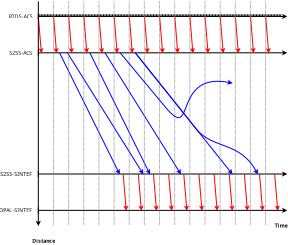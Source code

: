 <?xml version="1.0" encoding="UTF-8"?>
<dia:diagram xmlns:dia="http://www.lysator.liu.se/~alla/dia/">
  <dia:layer name="Hintergrund" visible="true" active="true">
    <dia:object type="Standard - Line" version="0" id="O0">
      <dia:attribute name="obj_pos">
        <dia:point val="7,4.5"/>
      </dia:attribute>
      <dia:attribute name="obj_bb">
        <dia:rectangle val="6.95,4.138;48.112,4.862"/>
      </dia:attribute>
      <dia:attribute name="conn_endpoints">
        <dia:point val="7,4.5"/>
        <dia:point val="48,4.5"/>
      </dia:attribute>
      <dia:attribute name="numcp">
        <dia:int val="1"/>
      </dia:attribute>
      <dia:attribute name="end_arrow">
        <dia:enum val="22"/>
      </dia:attribute>
      <dia:attribute name="end_arrow_length">
        <dia:real val="0.5"/>
      </dia:attribute>
      <dia:attribute name="end_arrow_width">
        <dia:real val="0.5"/>
      </dia:attribute>
      <dia:connections>
        <dia:connection handle="0" to="O17" connection="0"/>
      </dia:connections>
    </dia:object>
    <dia:object type="Standard - Text" version="1" id="O1">
      <dia:attribute name="obj_pos">
        <dia:point val="6,4.5"/>
      </dia:attribute>
      <dia:attribute name="obj_bb">
        <dia:rectangle val="1.782,4.006;6,4.994"/>
      </dia:attribute>
      <dia:attribute name="text">
        <dia:composite type="text">
          <dia:attribute name="string">
            <dia:string>#RTDS-ACS#</dia:string>
          </dia:attribute>
          <dia:attribute name="font">
            <dia:font family="sans" style="0" name="Helvetica"/>
          </dia:attribute>
          <dia:attribute name="height">
            <dia:real val="1.058"/>
          </dia:attribute>
          <dia:attribute name="pos">
            <dia:point val="6,4.794"/>
          </dia:attribute>
          <dia:attribute name="color">
            <dia:color val="#000000"/>
          </dia:attribute>
          <dia:attribute name="alignment">
            <dia:enum val="2"/>
          </dia:attribute>
        </dia:composite>
      </dia:attribute>
      <dia:attribute name="valign">
        <dia:enum val="2"/>
      </dia:attribute>
    </dia:object>
    <dia:object type="Standard - Text" version="1" id="O2">
      <dia:attribute name="obj_pos">
        <dia:point val="6,10.5"/>
      </dia:attribute>
      <dia:attribute name="obj_bb">
        <dia:rectangle val="1.865,10.006;6,10.994"/>
      </dia:attribute>
      <dia:attribute name="text">
        <dia:composite type="text">
          <dia:attribute name="string">
            <dia:string>#S2SS-ACS#</dia:string>
          </dia:attribute>
          <dia:attribute name="font">
            <dia:font family="sans" style="0" name="Helvetica"/>
          </dia:attribute>
          <dia:attribute name="height">
            <dia:real val="1.058"/>
          </dia:attribute>
          <dia:attribute name="pos">
            <dia:point val="6,10.794"/>
          </dia:attribute>
          <dia:attribute name="color">
            <dia:color val="#000000"/>
          </dia:attribute>
          <dia:attribute name="alignment">
            <dia:enum val="2"/>
          </dia:attribute>
        </dia:composite>
      </dia:attribute>
      <dia:attribute name="valign">
        <dia:enum val="2"/>
      </dia:attribute>
    </dia:object>
    <dia:object type="Standard - Text" version="1" id="O3">
      <dia:attribute name="obj_pos">
        <dia:point val="6,30.5"/>
      </dia:attribute>
      <dia:attribute name="obj_bb">
        <dia:rectangle val="0.58,30.006;6,30.994"/>
      </dia:attribute>
      <dia:attribute name="text">
        <dia:composite type="text">
          <dia:attribute name="string">
            <dia:string>#S2SS-SINTEF#</dia:string>
          </dia:attribute>
          <dia:attribute name="font">
            <dia:font family="sans" style="0" name="Helvetica"/>
          </dia:attribute>
          <dia:attribute name="height">
            <dia:real val="1.058"/>
          </dia:attribute>
          <dia:attribute name="pos">
            <dia:point val="6,30.794"/>
          </dia:attribute>
          <dia:attribute name="color">
            <dia:color val="#000000"/>
          </dia:attribute>
          <dia:attribute name="alignment">
            <dia:enum val="2"/>
          </dia:attribute>
        </dia:composite>
      </dia:attribute>
      <dia:attribute name="valign">
        <dia:enum val="2"/>
      </dia:attribute>
    </dia:object>
    <dia:object type="Standard - Text" version="1" id="O4">
      <dia:attribute name="obj_pos">
        <dia:point val="6,36.5"/>
      </dia:attribute>
      <dia:attribute name="obj_bb">
        <dia:rectangle val="0.573,36.006;6,36.994"/>
      </dia:attribute>
      <dia:attribute name="text">
        <dia:composite type="text">
          <dia:attribute name="string">
            <dia:string>#OPAL-SINTEF#</dia:string>
          </dia:attribute>
          <dia:attribute name="font">
            <dia:font family="sans" style="0" name="Helvetica"/>
          </dia:attribute>
          <dia:attribute name="height">
            <dia:real val="1.058"/>
          </dia:attribute>
          <dia:attribute name="pos">
            <dia:point val="6,36.794"/>
          </dia:attribute>
          <dia:attribute name="color">
            <dia:color val="#000000"/>
          </dia:attribute>
          <dia:attribute name="alignment">
            <dia:enum val="2"/>
          </dia:attribute>
        </dia:composite>
      </dia:attribute>
      <dia:attribute name="valign">
        <dia:enum val="2"/>
      </dia:attribute>
    </dia:object>
    <dia:object type="Standard - Line" version="0" id="O5">
      <dia:attribute name="obj_pos">
        <dia:point val="7,10.5"/>
      </dia:attribute>
      <dia:attribute name="obj_bb">
        <dia:rectangle val="6.95,10.138;48.112,10.862"/>
      </dia:attribute>
      <dia:attribute name="conn_endpoints">
        <dia:point val="7,10.5"/>
        <dia:point val="48,10.5"/>
      </dia:attribute>
      <dia:attribute name="numcp">
        <dia:int val="1"/>
      </dia:attribute>
      <dia:attribute name="end_arrow">
        <dia:enum val="22"/>
      </dia:attribute>
      <dia:attribute name="end_arrow_length">
        <dia:real val="0.5"/>
      </dia:attribute>
      <dia:attribute name="end_arrow_width">
        <dia:real val="0.5"/>
      </dia:attribute>
      <dia:connections>
        <dia:connection handle="0" to="O6" connection="0"/>
      </dia:connections>
    </dia:object>
    <dia:object type="Standard - Line" version="0" id="O6">
      <dia:attribute name="obj_pos">
        <dia:point val="7,10"/>
      </dia:attribute>
      <dia:attribute name="obj_bb">
        <dia:rectangle val="6.95,9.95;7.05,11.05"/>
      </dia:attribute>
      <dia:attribute name="conn_endpoints">
        <dia:point val="7,10"/>
        <dia:point val="7,11"/>
      </dia:attribute>
      <dia:attribute name="numcp">
        <dia:int val="1"/>
      </dia:attribute>
    </dia:object>
    <dia:object type="Standard - Line" version="0" id="O7">
      <dia:attribute name="obj_pos">
        <dia:point val="7,30.5"/>
      </dia:attribute>
      <dia:attribute name="obj_bb">
        <dia:rectangle val="6.95,30.138;48.112,30.862"/>
      </dia:attribute>
      <dia:attribute name="conn_endpoints">
        <dia:point val="7,30.5"/>
        <dia:point val="48,30.5"/>
      </dia:attribute>
      <dia:attribute name="numcp">
        <dia:int val="1"/>
      </dia:attribute>
      <dia:attribute name="end_arrow">
        <dia:enum val="22"/>
      </dia:attribute>
      <dia:attribute name="end_arrow_length">
        <dia:real val="0.5"/>
      </dia:attribute>
      <dia:attribute name="end_arrow_width">
        <dia:real val="0.5"/>
      </dia:attribute>
      <dia:connections>
        <dia:connection handle="0" to="O8" connection="0"/>
      </dia:connections>
    </dia:object>
    <dia:object type="Standard - Line" version="0" id="O8">
      <dia:attribute name="obj_pos">
        <dia:point val="7,30"/>
      </dia:attribute>
      <dia:attribute name="obj_bb">
        <dia:rectangle val="6.95,29.95;7.05,31.05"/>
      </dia:attribute>
      <dia:attribute name="conn_endpoints">
        <dia:point val="7,30"/>
        <dia:point val="7,31"/>
      </dia:attribute>
      <dia:attribute name="numcp">
        <dia:int val="1"/>
      </dia:attribute>
    </dia:object>
    <dia:object type="Standard - Line" version="0" id="O9">
      <dia:attribute name="obj_pos">
        <dia:point val="7,36.5"/>
      </dia:attribute>
      <dia:attribute name="obj_bb">
        <dia:rectangle val="6.95,36.138;48.112,36.862"/>
      </dia:attribute>
      <dia:attribute name="conn_endpoints">
        <dia:point val="7,36.5"/>
        <dia:point val="48,36.5"/>
      </dia:attribute>
      <dia:attribute name="numcp">
        <dia:int val="1"/>
      </dia:attribute>
      <dia:attribute name="end_arrow">
        <dia:enum val="22"/>
      </dia:attribute>
      <dia:attribute name="end_arrow_length">
        <dia:real val="0.5"/>
      </dia:attribute>
      <dia:attribute name="end_arrow_width">
        <dia:real val="0.5"/>
      </dia:attribute>
      <dia:connections>
        <dia:connection handle="0" to="O10" connection="0"/>
      </dia:connections>
    </dia:object>
    <dia:object type="Standard - Line" version="0" id="O10">
      <dia:attribute name="obj_pos">
        <dia:point val="7,36"/>
      </dia:attribute>
      <dia:attribute name="obj_bb">
        <dia:rectangle val="6.95,35.95;7.05,37.05"/>
      </dia:attribute>
      <dia:attribute name="conn_endpoints">
        <dia:point val="7,36"/>
        <dia:point val="7,37"/>
      </dia:attribute>
      <dia:attribute name="numcp">
        <dia:int val="1"/>
      </dia:attribute>
    </dia:object>
    <dia:object type="Standard - Line" version="0" id="O11">
      <dia:attribute name="obj_pos">
        <dia:point val="7,4.5"/>
      </dia:attribute>
      <dia:attribute name="obj_bb">
        <dia:rectangle val="6.946,4.446;7.81,10.611"/>
      </dia:attribute>
      <dia:attribute name="conn_endpoints">
        <dia:point val="7,4.5"/>
        <dia:point val="7.5,10.5"/>
      </dia:attribute>
      <dia:attribute name="numcp">
        <dia:int val="1"/>
      </dia:attribute>
      <dia:attribute name="line_color">
        <dia:color val="#ff0000"/>
      </dia:attribute>
      <dia:attribute name="end_arrow">
        <dia:enum val="22"/>
      </dia:attribute>
      <dia:attribute name="end_arrow_length">
        <dia:real val="0.5"/>
      </dia:attribute>
      <dia:attribute name="end_arrow_width">
        <dia:real val="0.5"/>
      </dia:attribute>
      <dia:connections>
        <dia:connection handle="0" to="O17" connection="0"/>
      </dia:connections>
    </dia:object>
    <dia:object type="Standard - Line" version="0" id="O12">
      <dia:attribute name="obj_pos">
        <dia:point val="10.5,10.5"/>
      </dia:attribute>
      <dia:attribute name="obj_bb">
        <dia:rectangle val="10.433,10.433;20.472,30.6"/>
      </dia:attribute>
      <dia:attribute name="conn_endpoints">
        <dia:point val="10.5,10.5"/>
        <dia:point val="20.4,30.5"/>
      </dia:attribute>
      <dia:attribute name="numcp">
        <dia:int val="1"/>
      </dia:attribute>
      <dia:attribute name="line_color">
        <dia:color val="#0000ff"/>
      </dia:attribute>
      <dia:attribute name="end_arrow">
        <dia:enum val="22"/>
      </dia:attribute>
      <dia:attribute name="end_arrow_length">
        <dia:real val="0.5"/>
      </dia:attribute>
      <dia:attribute name="end_arrow_width">
        <dia:real val="0.5"/>
      </dia:attribute>
    </dia:object>
    <dia:object type="Standard - Line" version="0" id="O13">
      <dia:attribute name="obj_pos">
        <dia:point val="11.8,10.5"/>
      </dia:attribute>
      <dia:attribute name="obj_bb">
        <dia:rectangle val="11.731,10.431;24.369,30.595"/>
      </dia:attribute>
      <dia:attribute name="conn_endpoints">
        <dia:point val="11.8,10.5"/>
        <dia:point val="24.3,30.5"/>
      </dia:attribute>
      <dia:attribute name="numcp">
        <dia:int val="1"/>
      </dia:attribute>
      <dia:attribute name="line_color">
        <dia:color val="#0000ff"/>
      </dia:attribute>
      <dia:attribute name="end_arrow">
        <dia:enum val="22"/>
      </dia:attribute>
      <dia:attribute name="end_arrow_length">
        <dia:real val="0.5"/>
      </dia:attribute>
      <dia:attribute name="end_arrow_width">
        <dia:real val="0.5"/>
      </dia:attribute>
    </dia:object>
    <dia:object type="Standard - Line" version="0" id="O14">
      <dia:attribute name="obj_pos">
        <dia:point val="9.5,4.325"/>
      </dia:attribute>
      <dia:attribute name="obj_bb">
        <dia:rectangle val="9.446,4.271;10.311,10.611"/>
      </dia:attribute>
      <dia:attribute name="conn_endpoints">
        <dia:point val="9.5,4.325"/>
        <dia:point val="10,10.5"/>
      </dia:attribute>
      <dia:attribute name="numcp">
        <dia:int val="1"/>
      </dia:attribute>
      <dia:attribute name="line_color">
        <dia:color val="#ff0000"/>
      </dia:attribute>
      <dia:attribute name="end_arrow">
        <dia:enum val="22"/>
      </dia:attribute>
      <dia:attribute name="end_arrow_length">
        <dia:real val="0.5"/>
      </dia:attribute>
      <dia:attribute name="end_arrow_width">
        <dia:real val="0.5"/>
      </dia:attribute>
      <dia:connections>
        <dia:connection handle="0" to="O27" connection="0"/>
      </dia:connections>
    </dia:object>
    <dia:object type="Standard - Line" version="0" id="O15">
      <dia:attribute name="obj_pos">
        <dia:point val="12,4.325"/>
      </dia:attribute>
      <dia:attribute name="obj_bb">
        <dia:rectangle val="11.946,4.271;12.811,10.611"/>
      </dia:attribute>
      <dia:attribute name="conn_endpoints">
        <dia:point val="12,4.325"/>
        <dia:point val="12.5,10.5"/>
      </dia:attribute>
      <dia:attribute name="numcp">
        <dia:int val="1"/>
      </dia:attribute>
      <dia:attribute name="line_color">
        <dia:color val="#ff0000"/>
      </dia:attribute>
      <dia:attribute name="end_arrow">
        <dia:enum val="22"/>
      </dia:attribute>
      <dia:attribute name="end_arrow_length">
        <dia:real val="0.5"/>
      </dia:attribute>
      <dia:attribute name="end_arrow_width">
        <dia:real val="0.5"/>
      </dia:attribute>
      <dia:connections>
        <dia:connection handle="0" to="O37" connection="0"/>
      </dia:connections>
    </dia:object>
    <dia:object type="Standard - Line" version="0" id="O16">
      <dia:attribute name="obj_pos">
        <dia:point val="14.5,4.325"/>
      </dia:attribute>
      <dia:attribute name="obj_bb">
        <dia:rectangle val="14.446,4.271;15.311,10.611"/>
      </dia:attribute>
      <dia:attribute name="conn_endpoints">
        <dia:point val="14.5,4.325"/>
        <dia:point val="15,10.5"/>
      </dia:attribute>
      <dia:attribute name="numcp">
        <dia:int val="1"/>
      </dia:attribute>
      <dia:attribute name="line_color">
        <dia:color val="#ff0000"/>
      </dia:attribute>
      <dia:attribute name="end_arrow">
        <dia:enum val="22"/>
      </dia:attribute>
      <dia:attribute name="end_arrow_length">
        <dia:real val="0.5"/>
      </dia:attribute>
      <dia:attribute name="end_arrow_width">
        <dia:real val="0.5"/>
      </dia:attribute>
      <dia:connections>
        <dia:connection handle="0" to="O47" connection="0"/>
      </dia:connections>
    </dia:object>
    <dia:object type="Standard - Line" version="0" id="O17">
      <dia:attribute name="obj_pos">
        <dia:point val="7,4"/>
      </dia:attribute>
      <dia:attribute name="obj_bb">
        <dia:rectangle val="6.95,3.95;7.05,5.05"/>
      </dia:attribute>
      <dia:attribute name="conn_endpoints">
        <dia:point val="7,4"/>
        <dia:point val="7,5"/>
      </dia:attribute>
      <dia:attribute name="numcp">
        <dia:int val="1"/>
      </dia:attribute>
    </dia:object>
    <dia:group>
      <dia:object type="Standard - Line" version="0" id="O18">
        <dia:attribute name="obj_pos">
          <dia:point val="7.25,4.5"/>
        </dia:attribute>
        <dia:attribute name="obj_bb">
          <dia:rectangle val="7.235,4.135;7.265,4.515"/>
        </dia:attribute>
        <dia:attribute name="conn_endpoints">
          <dia:point val="7.25,4.5"/>
          <dia:point val="7.25,4.15"/>
        </dia:attribute>
        <dia:attribute name="numcp">
          <dia:int val="1"/>
        </dia:attribute>
        <dia:attribute name="line_width">
          <dia:real val="0.03"/>
        </dia:attribute>
      </dia:object>
      <dia:object type="Standard - Line" version="0" id="O19">
        <dia:attribute name="obj_pos">
          <dia:point val="7.5,4.5"/>
        </dia:attribute>
        <dia:attribute name="obj_bb">
          <dia:rectangle val="7.485,4.135;7.515,4.515"/>
        </dia:attribute>
        <dia:attribute name="conn_endpoints">
          <dia:point val="7.5,4.5"/>
          <dia:point val="7.5,4.15"/>
        </dia:attribute>
        <dia:attribute name="numcp">
          <dia:int val="1"/>
        </dia:attribute>
        <dia:attribute name="line_width">
          <dia:real val="0.03"/>
        </dia:attribute>
      </dia:object>
      <dia:object type="Standard - Line" version="0" id="O20">
        <dia:attribute name="obj_pos">
          <dia:point val="7.75,4.5"/>
        </dia:attribute>
        <dia:attribute name="obj_bb">
          <dia:rectangle val="7.735,4.135;7.765,4.515"/>
        </dia:attribute>
        <dia:attribute name="conn_endpoints">
          <dia:point val="7.75,4.5"/>
          <dia:point val="7.75,4.15"/>
        </dia:attribute>
        <dia:attribute name="numcp">
          <dia:int val="1"/>
        </dia:attribute>
        <dia:attribute name="line_width">
          <dia:real val="0.03"/>
        </dia:attribute>
      </dia:object>
      <dia:object type="Standard - Line" version="0" id="O21">
        <dia:attribute name="obj_pos">
          <dia:point val="9.25,4.5"/>
        </dia:attribute>
        <dia:attribute name="obj_bb">
          <dia:rectangle val="9.235,4.135;9.265,4.515"/>
        </dia:attribute>
        <dia:attribute name="conn_endpoints">
          <dia:point val="9.25,4.5"/>
          <dia:point val="9.25,4.15"/>
        </dia:attribute>
        <dia:attribute name="numcp">
          <dia:int val="1"/>
        </dia:attribute>
        <dia:attribute name="line_width">
          <dia:real val="0.03"/>
        </dia:attribute>
      </dia:object>
      <dia:object type="Standard - Line" version="0" id="O22">
        <dia:attribute name="obj_pos">
          <dia:point val="8,4.5"/>
        </dia:attribute>
        <dia:attribute name="obj_bb">
          <dia:rectangle val="7.985,4.135;8.015,4.515"/>
        </dia:attribute>
        <dia:attribute name="conn_endpoints">
          <dia:point val="8,4.5"/>
          <dia:point val="8,4.15"/>
        </dia:attribute>
        <dia:attribute name="numcp">
          <dia:int val="1"/>
        </dia:attribute>
        <dia:attribute name="line_width">
          <dia:real val="0.03"/>
        </dia:attribute>
      </dia:object>
      <dia:object type="Standard - Line" version="0" id="O23">
        <dia:attribute name="obj_pos">
          <dia:point val="8.25,4.5"/>
        </dia:attribute>
        <dia:attribute name="obj_bb">
          <dia:rectangle val="8.235,4.135;8.265,4.515"/>
        </dia:attribute>
        <dia:attribute name="conn_endpoints">
          <dia:point val="8.25,4.5"/>
          <dia:point val="8.25,4.15"/>
        </dia:attribute>
        <dia:attribute name="numcp">
          <dia:int val="1"/>
        </dia:attribute>
        <dia:attribute name="line_width">
          <dia:real val="0.03"/>
        </dia:attribute>
      </dia:object>
      <dia:object type="Standard - Line" version="0" id="O24">
        <dia:attribute name="obj_pos">
          <dia:point val="8.5,4.5"/>
        </dia:attribute>
        <dia:attribute name="obj_bb">
          <dia:rectangle val="8.485,4.135;8.515,4.515"/>
        </dia:attribute>
        <dia:attribute name="conn_endpoints">
          <dia:point val="8.5,4.5"/>
          <dia:point val="8.5,4.15"/>
        </dia:attribute>
        <dia:attribute name="numcp">
          <dia:int val="1"/>
        </dia:attribute>
        <dia:attribute name="line_width">
          <dia:real val="0.03"/>
        </dia:attribute>
      </dia:object>
      <dia:object type="Standard - Line" version="0" id="O25">
        <dia:attribute name="obj_pos">
          <dia:point val="8.75,4.5"/>
        </dia:attribute>
        <dia:attribute name="obj_bb">
          <dia:rectangle val="8.735,4.135;8.765,4.515"/>
        </dia:attribute>
        <dia:attribute name="conn_endpoints">
          <dia:point val="8.75,4.5"/>
          <dia:point val="8.75,4.15"/>
        </dia:attribute>
        <dia:attribute name="numcp">
          <dia:int val="1"/>
        </dia:attribute>
        <dia:attribute name="line_width">
          <dia:real val="0.03"/>
        </dia:attribute>
      </dia:object>
      <dia:object type="Standard - Line" version="0" id="O26">
        <dia:attribute name="obj_pos">
          <dia:point val="9,4.5"/>
        </dia:attribute>
        <dia:attribute name="obj_bb">
          <dia:rectangle val="8.985,4.135;9.015,4.515"/>
        </dia:attribute>
        <dia:attribute name="conn_endpoints">
          <dia:point val="9,4.5"/>
          <dia:point val="9,4.15"/>
        </dia:attribute>
        <dia:attribute name="numcp">
          <dia:int val="1"/>
        </dia:attribute>
        <dia:attribute name="line_width">
          <dia:real val="0.03"/>
        </dia:attribute>
      </dia:object>
      <dia:object type="Standard - Line" version="0" id="O27">
        <dia:attribute name="obj_pos">
          <dia:point val="9.5,4.5"/>
        </dia:attribute>
        <dia:attribute name="obj_bb">
          <dia:rectangle val="9.485,4.135;9.515,4.515"/>
        </dia:attribute>
        <dia:attribute name="conn_endpoints">
          <dia:point val="9.5,4.5"/>
          <dia:point val="9.5,4.15"/>
        </dia:attribute>
        <dia:attribute name="numcp">
          <dia:int val="1"/>
        </dia:attribute>
        <dia:attribute name="line_width">
          <dia:real val="0.03"/>
        </dia:attribute>
      </dia:object>
    </dia:group>
    <dia:group>
      <dia:object type="Standard - Line" version="0" id="O28">
        <dia:attribute name="obj_pos">
          <dia:point val="9.75,4.5"/>
        </dia:attribute>
        <dia:attribute name="obj_bb">
          <dia:rectangle val="9.735,4.135;9.765,4.515"/>
        </dia:attribute>
        <dia:attribute name="conn_endpoints">
          <dia:point val="9.75,4.5"/>
          <dia:point val="9.75,4.15"/>
        </dia:attribute>
        <dia:attribute name="numcp">
          <dia:int val="1"/>
        </dia:attribute>
        <dia:attribute name="line_width">
          <dia:real val="0.03"/>
        </dia:attribute>
      </dia:object>
      <dia:object type="Standard - Line" version="0" id="O29">
        <dia:attribute name="obj_pos">
          <dia:point val="10,4.5"/>
        </dia:attribute>
        <dia:attribute name="obj_bb">
          <dia:rectangle val="9.985,4.135;10.015,4.515"/>
        </dia:attribute>
        <dia:attribute name="conn_endpoints">
          <dia:point val="10,4.5"/>
          <dia:point val="10,4.15"/>
        </dia:attribute>
        <dia:attribute name="numcp">
          <dia:int val="1"/>
        </dia:attribute>
        <dia:attribute name="line_width">
          <dia:real val="0.03"/>
        </dia:attribute>
      </dia:object>
      <dia:object type="Standard - Line" version="0" id="O30">
        <dia:attribute name="obj_pos">
          <dia:point val="10.25,4.5"/>
        </dia:attribute>
        <dia:attribute name="obj_bb">
          <dia:rectangle val="10.235,4.135;10.265,4.515"/>
        </dia:attribute>
        <dia:attribute name="conn_endpoints">
          <dia:point val="10.25,4.5"/>
          <dia:point val="10.25,4.15"/>
        </dia:attribute>
        <dia:attribute name="numcp">
          <dia:int val="1"/>
        </dia:attribute>
        <dia:attribute name="line_width">
          <dia:real val="0.03"/>
        </dia:attribute>
      </dia:object>
      <dia:object type="Standard - Line" version="0" id="O31">
        <dia:attribute name="obj_pos">
          <dia:point val="11.75,4.5"/>
        </dia:attribute>
        <dia:attribute name="obj_bb">
          <dia:rectangle val="11.735,4.135;11.765,4.515"/>
        </dia:attribute>
        <dia:attribute name="conn_endpoints">
          <dia:point val="11.75,4.5"/>
          <dia:point val="11.75,4.15"/>
        </dia:attribute>
        <dia:attribute name="numcp">
          <dia:int val="1"/>
        </dia:attribute>
        <dia:attribute name="line_width">
          <dia:real val="0.03"/>
        </dia:attribute>
      </dia:object>
      <dia:object type="Standard - Line" version="0" id="O32">
        <dia:attribute name="obj_pos">
          <dia:point val="10.5,4.5"/>
        </dia:attribute>
        <dia:attribute name="obj_bb">
          <dia:rectangle val="10.485,4.135;10.515,4.515"/>
        </dia:attribute>
        <dia:attribute name="conn_endpoints">
          <dia:point val="10.5,4.5"/>
          <dia:point val="10.5,4.15"/>
        </dia:attribute>
        <dia:attribute name="numcp">
          <dia:int val="1"/>
        </dia:attribute>
        <dia:attribute name="line_width">
          <dia:real val="0.03"/>
        </dia:attribute>
      </dia:object>
      <dia:object type="Standard - Line" version="0" id="O33">
        <dia:attribute name="obj_pos">
          <dia:point val="10.75,4.5"/>
        </dia:attribute>
        <dia:attribute name="obj_bb">
          <dia:rectangle val="10.735,4.135;10.765,4.515"/>
        </dia:attribute>
        <dia:attribute name="conn_endpoints">
          <dia:point val="10.75,4.5"/>
          <dia:point val="10.75,4.15"/>
        </dia:attribute>
        <dia:attribute name="numcp">
          <dia:int val="1"/>
        </dia:attribute>
        <dia:attribute name="line_width">
          <dia:real val="0.03"/>
        </dia:attribute>
      </dia:object>
      <dia:object type="Standard - Line" version="0" id="O34">
        <dia:attribute name="obj_pos">
          <dia:point val="11,4.5"/>
        </dia:attribute>
        <dia:attribute name="obj_bb">
          <dia:rectangle val="10.985,4.135;11.015,4.515"/>
        </dia:attribute>
        <dia:attribute name="conn_endpoints">
          <dia:point val="11,4.5"/>
          <dia:point val="11,4.15"/>
        </dia:attribute>
        <dia:attribute name="numcp">
          <dia:int val="1"/>
        </dia:attribute>
        <dia:attribute name="line_width">
          <dia:real val="0.03"/>
        </dia:attribute>
      </dia:object>
      <dia:object type="Standard - Line" version="0" id="O35">
        <dia:attribute name="obj_pos">
          <dia:point val="11.25,4.5"/>
        </dia:attribute>
        <dia:attribute name="obj_bb">
          <dia:rectangle val="11.235,4.135;11.265,4.515"/>
        </dia:attribute>
        <dia:attribute name="conn_endpoints">
          <dia:point val="11.25,4.5"/>
          <dia:point val="11.25,4.15"/>
        </dia:attribute>
        <dia:attribute name="numcp">
          <dia:int val="1"/>
        </dia:attribute>
        <dia:attribute name="line_width">
          <dia:real val="0.03"/>
        </dia:attribute>
      </dia:object>
      <dia:object type="Standard - Line" version="0" id="O36">
        <dia:attribute name="obj_pos">
          <dia:point val="11.5,4.5"/>
        </dia:attribute>
        <dia:attribute name="obj_bb">
          <dia:rectangle val="11.485,4.135;11.515,4.515"/>
        </dia:attribute>
        <dia:attribute name="conn_endpoints">
          <dia:point val="11.5,4.5"/>
          <dia:point val="11.5,4.15"/>
        </dia:attribute>
        <dia:attribute name="numcp">
          <dia:int val="1"/>
        </dia:attribute>
        <dia:attribute name="line_width">
          <dia:real val="0.03"/>
        </dia:attribute>
      </dia:object>
      <dia:object type="Standard - Line" version="0" id="O37">
        <dia:attribute name="obj_pos">
          <dia:point val="12,4.5"/>
        </dia:attribute>
        <dia:attribute name="obj_bb">
          <dia:rectangle val="11.985,4.135;12.015,4.515"/>
        </dia:attribute>
        <dia:attribute name="conn_endpoints">
          <dia:point val="12,4.5"/>
          <dia:point val="12,4.15"/>
        </dia:attribute>
        <dia:attribute name="numcp">
          <dia:int val="1"/>
        </dia:attribute>
        <dia:attribute name="line_width">
          <dia:real val="0.03"/>
        </dia:attribute>
      </dia:object>
    </dia:group>
    <dia:group>
      <dia:object type="Standard - Line" version="0" id="O38">
        <dia:attribute name="obj_pos">
          <dia:point val="12.25,4.5"/>
        </dia:attribute>
        <dia:attribute name="obj_bb">
          <dia:rectangle val="12.235,4.135;12.265,4.515"/>
        </dia:attribute>
        <dia:attribute name="conn_endpoints">
          <dia:point val="12.25,4.5"/>
          <dia:point val="12.25,4.15"/>
        </dia:attribute>
        <dia:attribute name="numcp">
          <dia:int val="1"/>
        </dia:attribute>
        <dia:attribute name="line_width">
          <dia:real val="0.03"/>
        </dia:attribute>
      </dia:object>
      <dia:object type="Standard - Line" version="0" id="O39">
        <dia:attribute name="obj_pos">
          <dia:point val="12.5,4.5"/>
        </dia:attribute>
        <dia:attribute name="obj_bb">
          <dia:rectangle val="12.485,4.135;12.515,4.515"/>
        </dia:attribute>
        <dia:attribute name="conn_endpoints">
          <dia:point val="12.5,4.5"/>
          <dia:point val="12.5,4.15"/>
        </dia:attribute>
        <dia:attribute name="numcp">
          <dia:int val="1"/>
        </dia:attribute>
        <dia:attribute name="line_width">
          <dia:real val="0.03"/>
        </dia:attribute>
      </dia:object>
      <dia:object type="Standard - Line" version="0" id="O40">
        <dia:attribute name="obj_pos">
          <dia:point val="12.75,4.5"/>
        </dia:attribute>
        <dia:attribute name="obj_bb">
          <dia:rectangle val="12.735,4.135;12.765,4.515"/>
        </dia:attribute>
        <dia:attribute name="conn_endpoints">
          <dia:point val="12.75,4.5"/>
          <dia:point val="12.75,4.15"/>
        </dia:attribute>
        <dia:attribute name="numcp">
          <dia:int val="1"/>
        </dia:attribute>
        <dia:attribute name="line_width">
          <dia:real val="0.03"/>
        </dia:attribute>
      </dia:object>
      <dia:object type="Standard - Line" version="0" id="O41">
        <dia:attribute name="obj_pos">
          <dia:point val="14.25,4.5"/>
        </dia:attribute>
        <dia:attribute name="obj_bb">
          <dia:rectangle val="14.235,4.135;14.265,4.515"/>
        </dia:attribute>
        <dia:attribute name="conn_endpoints">
          <dia:point val="14.25,4.5"/>
          <dia:point val="14.25,4.15"/>
        </dia:attribute>
        <dia:attribute name="numcp">
          <dia:int val="1"/>
        </dia:attribute>
        <dia:attribute name="line_width">
          <dia:real val="0.03"/>
        </dia:attribute>
      </dia:object>
      <dia:object type="Standard - Line" version="0" id="O42">
        <dia:attribute name="obj_pos">
          <dia:point val="13,4.5"/>
        </dia:attribute>
        <dia:attribute name="obj_bb">
          <dia:rectangle val="12.985,4.135;13.015,4.515"/>
        </dia:attribute>
        <dia:attribute name="conn_endpoints">
          <dia:point val="13,4.5"/>
          <dia:point val="13,4.15"/>
        </dia:attribute>
        <dia:attribute name="numcp">
          <dia:int val="1"/>
        </dia:attribute>
        <dia:attribute name="line_width">
          <dia:real val="0.03"/>
        </dia:attribute>
      </dia:object>
      <dia:object type="Standard - Line" version="0" id="O43">
        <dia:attribute name="obj_pos">
          <dia:point val="13.25,4.5"/>
        </dia:attribute>
        <dia:attribute name="obj_bb">
          <dia:rectangle val="13.235,4.135;13.265,4.515"/>
        </dia:attribute>
        <dia:attribute name="conn_endpoints">
          <dia:point val="13.25,4.5"/>
          <dia:point val="13.25,4.15"/>
        </dia:attribute>
        <dia:attribute name="numcp">
          <dia:int val="1"/>
        </dia:attribute>
        <dia:attribute name="line_width">
          <dia:real val="0.03"/>
        </dia:attribute>
      </dia:object>
      <dia:object type="Standard - Line" version="0" id="O44">
        <dia:attribute name="obj_pos">
          <dia:point val="13.5,4.5"/>
        </dia:attribute>
        <dia:attribute name="obj_bb">
          <dia:rectangle val="13.485,4.135;13.515,4.515"/>
        </dia:attribute>
        <dia:attribute name="conn_endpoints">
          <dia:point val="13.5,4.5"/>
          <dia:point val="13.5,4.15"/>
        </dia:attribute>
        <dia:attribute name="numcp">
          <dia:int val="1"/>
        </dia:attribute>
        <dia:attribute name="line_width">
          <dia:real val="0.03"/>
        </dia:attribute>
      </dia:object>
      <dia:object type="Standard - Line" version="0" id="O45">
        <dia:attribute name="obj_pos">
          <dia:point val="13.75,4.5"/>
        </dia:attribute>
        <dia:attribute name="obj_bb">
          <dia:rectangle val="13.735,4.135;13.765,4.515"/>
        </dia:attribute>
        <dia:attribute name="conn_endpoints">
          <dia:point val="13.75,4.5"/>
          <dia:point val="13.75,4.15"/>
        </dia:attribute>
        <dia:attribute name="numcp">
          <dia:int val="1"/>
        </dia:attribute>
        <dia:attribute name="line_width">
          <dia:real val="0.03"/>
        </dia:attribute>
      </dia:object>
      <dia:object type="Standard - Line" version="0" id="O46">
        <dia:attribute name="obj_pos">
          <dia:point val="14,4.5"/>
        </dia:attribute>
        <dia:attribute name="obj_bb">
          <dia:rectangle val="13.985,4.135;14.015,4.515"/>
        </dia:attribute>
        <dia:attribute name="conn_endpoints">
          <dia:point val="14,4.5"/>
          <dia:point val="14,4.15"/>
        </dia:attribute>
        <dia:attribute name="numcp">
          <dia:int val="1"/>
        </dia:attribute>
        <dia:attribute name="line_width">
          <dia:real val="0.03"/>
        </dia:attribute>
      </dia:object>
      <dia:object type="Standard - Line" version="0" id="O47">
        <dia:attribute name="obj_pos">
          <dia:point val="14.5,4.5"/>
        </dia:attribute>
        <dia:attribute name="obj_bb">
          <dia:rectangle val="14.485,4.135;14.515,4.515"/>
        </dia:attribute>
        <dia:attribute name="conn_endpoints">
          <dia:point val="14.5,4.5"/>
          <dia:point val="14.5,4.15"/>
        </dia:attribute>
        <dia:attribute name="numcp">
          <dia:int val="1"/>
        </dia:attribute>
        <dia:attribute name="line_width">
          <dia:real val="0.03"/>
        </dia:attribute>
      </dia:object>
    </dia:group>
    <dia:group>
      <dia:object type="Standard - Line" version="0" id="O48">
        <dia:attribute name="obj_pos">
          <dia:point val="14.75,4.5"/>
        </dia:attribute>
        <dia:attribute name="obj_bb">
          <dia:rectangle val="14.735,4.135;14.765,4.515"/>
        </dia:attribute>
        <dia:attribute name="conn_endpoints">
          <dia:point val="14.75,4.5"/>
          <dia:point val="14.75,4.15"/>
        </dia:attribute>
        <dia:attribute name="numcp">
          <dia:int val="1"/>
        </dia:attribute>
        <dia:attribute name="line_width">
          <dia:real val="0.03"/>
        </dia:attribute>
      </dia:object>
      <dia:object type="Standard - Line" version="0" id="O49">
        <dia:attribute name="obj_pos">
          <dia:point val="15,4.5"/>
        </dia:attribute>
        <dia:attribute name="obj_bb">
          <dia:rectangle val="14.985,4.135;15.015,4.515"/>
        </dia:attribute>
        <dia:attribute name="conn_endpoints">
          <dia:point val="15,4.5"/>
          <dia:point val="15,4.15"/>
        </dia:attribute>
        <dia:attribute name="numcp">
          <dia:int val="1"/>
        </dia:attribute>
        <dia:attribute name="line_width">
          <dia:real val="0.03"/>
        </dia:attribute>
      </dia:object>
      <dia:object type="Standard - Line" version="0" id="O50">
        <dia:attribute name="obj_pos">
          <dia:point val="15.25,4.5"/>
        </dia:attribute>
        <dia:attribute name="obj_bb">
          <dia:rectangle val="15.235,4.135;15.265,4.515"/>
        </dia:attribute>
        <dia:attribute name="conn_endpoints">
          <dia:point val="15.25,4.5"/>
          <dia:point val="15.25,4.15"/>
        </dia:attribute>
        <dia:attribute name="numcp">
          <dia:int val="1"/>
        </dia:attribute>
        <dia:attribute name="line_width">
          <dia:real val="0.03"/>
        </dia:attribute>
      </dia:object>
      <dia:object type="Standard - Line" version="0" id="O51">
        <dia:attribute name="obj_pos">
          <dia:point val="16.75,4.5"/>
        </dia:attribute>
        <dia:attribute name="obj_bb">
          <dia:rectangle val="16.735,4.135;16.765,4.515"/>
        </dia:attribute>
        <dia:attribute name="conn_endpoints">
          <dia:point val="16.75,4.5"/>
          <dia:point val="16.75,4.15"/>
        </dia:attribute>
        <dia:attribute name="numcp">
          <dia:int val="1"/>
        </dia:attribute>
        <dia:attribute name="line_width">
          <dia:real val="0.03"/>
        </dia:attribute>
      </dia:object>
      <dia:object type="Standard - Line" version="0" id="O52">
        <dia:attribute name="obj_pos">
          <dia:point val="15.5,4.5"/>
        </dia:attribute>
        <dia:attribute name="obj_bb">
          <dia:rectangle val="15.485,4.135;15.515,4.515"/>
        </dia:attribute>
        <dia:attribute name="conn_endpoints">
          <dia:point val="15.5,4.5"/>
          <dia:point val="15.5,4.15"/>
        </dia:attribute>
        <dia:attribute name="numcp">
          <dia:int val="1"/>
        </dia:attribute>
        <dia:attribute name="line_width">
          <dia:real val="0.03"/>
        </dia:attribute>
      </dia:object>
      <dia:object type="Standard - Line" version="0" id="O53">
        <dia:attribute name="obj_pos">
          <dia:point val="15.75,4.5"/>
        </dia:attribute>
        <dia:attribute name="obj_bb">
          <dia:rectangle val="15.735,4.135;15.765,4.515"/>
        </dia:attribute>
        <dia:attribute name="conn_endpoints">
          <dia:point val="15.75,4.5"/>
          <dia:point val="15.75,4.15"/>
        </dia:attribute>
        <dia:attribute name="numcp">
          <dia:int val="1"/>
        </dia:attribute>
        <dia:attribute name="line_width">
          <dia:real val="0.03"/>
        </dia:attribute>
      </dia:object>
      <dia:object type="Standard - Line" version="0" id="O54">
        <dia:attribute name="obj_pos">
          <dia:point val="16,4.5"/>
        </dia:attribute>
        <dia:attribute name="obj_bb">
          <dia:rectangle val="15.985,4.135;16.015,4.515"/>
        </dia:attribute>
        <dia:attribute name="conn_endpoints">
          <dia:point val="16,4.5"/>
          <dia:point val="16,4.15"/>
        </dia:attribute>
        <dia:attribute name="numcp">
          <dia:int val="1"/>
        </dia:attribute>
        <dia:attribute name="line_width">
          <dia:real val="0.03"/>
        </dia:attribute>
      </dia:object>
      <dia:object type="Standard - Line" version="0" id="O55">
        <dia:attribute name="obj_pos">
          <dia:point val="16.25,4.5"/>
        </dia:attribute>
        <dia:attribute name="obj_bb">
          <dia:rectangle val="16.235,4.135;16.265,4.515"/>
        </dia:attribute>
        <dia:attribute name="conn_endpoints">
          <dia:point val="16.25,4.5"/>
          <dia:point val="16.25,4.15"/>
        </dia:attribute>
        <dia:attribute name="numcp">
          <dia:int val="1"/>
        </dia:attribute>
        <dia:attribute name="line_width">
          <dia:real val="0.03"/>
        </dia:attribute>
      </dia:object>
      <dia:object type="Standard - Line" version="0" id="O56">
        <dia:attribute name="obj_pos">
          <dia:point val="16.5,4.5"/>
        </dia:attribute>
        <dia:attribute name="obj_bb">
          <dia:rectangle val="16.485,4.135;16.515,4.515"/>
        </dia:attribute>
        <dia:attribute name="conn_endpoints">
          <dia:point val="16.5,4.5"/>
          <dia:point val="16.5,4.15"/>
        </dia:attribute>
        <dia:attribute name="numcp">
          <dia:int val="1"/>
        </dia:attribute>
        <dia:attribute name="line_width">
          <dia:real val="0.03"/>
        </dia:attribute>
      </dia:object>
      <dia:object type="Standard - Line" version="0" id="O57">
        <dia:attribute name="obj_pos">
          <dia:point val="17,4.5"/>
        </dia:attribute>
        <dia:attribute name="obj_bb">
          <dia:rectangle val="16.985,4.135;17.015,4.515"/>
        </dia:attribute>
        <dia:attribute name="conn_endpoints">
          <dia:point val="17,4.5"/>
          <dia:point val="17,4.15"/>
        </dia:attribute>
        <dia:attribute name="numcp">
          <dia:int val="1"/>
        </dia:attribute>
        <dia:attribute name="line_width">
          <dia:real val="0.03"/>
        </dia:attribute>
      </dia:object>
    </dia:group>
    <dia:group>
      <dia:object type="Standard - Line" version="0" id="O58">
        <dia:attribute name="obj_pos">
          <dia:point val="17.25,4.5"/>
        </dia:attribute>
        <dia:attribute name="obj_bb">
          <dia:rectangle val="17.235,4.135;17.265,4.515"/>
        </dia:attribute>
        <dia:attribute name="conn_endpoints">
          <dia:point val="17.25,4.5"/>
          <dia:point val="17.25,4.15"/>
        </dia:attribute>
        <dia:attribute name="numcp">
          <dia:int val="1"/>
        </dia:attribute>
        <dia:attribute name="line_width">
          <dia:real val="0.03"/>
        </dia:attribute>
      </dia:object>
      <dia:object type="Standard - Line" version="0" id="O59">
        <dia:attribute name="obj_pos">
          <dia:point val="17.5,4.5"/>
        </dia:attribute>
        <dia:attribute name="obj_bb">
          <dia:rectangle val="17.485,4.135;17.515,4.515"/>
        </dia:attribute>
        <dia:attribute name="conn_endpoints">
          <dia:point val="17.5,4.5"/>
          <dia:point val="17.5,4.15"/>
        </dia:attribute>
        <dia:attribute name="numcp">
          <dia:int val="1"/>
        </dia:attribute>
        <dia:attribute name="line_width">
          <dia:real val="0.03"/>
        </dia:attribute>
      </dia:object>
      <dia:object type="Standard - Line" version="0" id="O60">
        <dia:attribute name="obj_pos">
          <dia:point val="17.75,4.5"/>
        </dia:attribute>
        <dia:attribute name="obj_bb">
          <dia:rectangle val="17.735,4.135;17.765,4.515"/>
        </dia:attribute>
        <dia:attribute name="conn_endpoints">
          <dia:point val="17.75,4.5"/>
          <dia:point val="17.75,4.15"/>
        </dia:attribute>
        <dia:attribute name="numcp">
          <dia:int val="1"/>
        </dia:attribute>
        <dia:attribute name="line_width">
          <dia:real val="0.03"/>
        </dia:attribute>
      </dia:object>
      <dia:object type="Standard - Line" version="0" id="O61">
        <dia:attribute name="obj_pos">
          <dia:point val="19.25,4.5"/>
        </dia:attribute>
        <dia:attribute name="obj_bb">
          <dia:rectangle val="19.235,4.135;19.265,4.515"/>
        </dia:attribute>
        <dia:attribute name="conn_endpoints">
          <dia:point val="19.25,4.5"/>
          <dia:point val="19.25,4.15"/>
        </dia:attribute>
        <dia:attribute name="numcp">
          <dia:int val="1"/>
        </dia:attribute>
        <dia:attribute name="line_width">
          <dia:real val="0.03"/>
        </dia:attribute>
      </dia:object>
      <dia:object type="Standard - Line" version="0" id="O62">
        <dia:attribute name="obj_pos">
          <dia:point val="18,4.5"/>
        </dia:attribute>
        <dia:attribute name="obj_bb">
          <dia:rectangle val="17.985,4.135;18.015,4.515"/>
        </dia:attribute>
        <dia:attribute name="conn_endpoints">
          <dia:point val="18,4.5"/>
          <dia:point val="18,4.15"/>
        </dia:attribute>
        <dia:attribute name="numcp">
          <dia:int val="1"/>
        </dia:attribute>
        <dia:attribute name="line_width">
          <dia:real val="0.03"/>
        </dia:attribute>
      </dia:object>
      <dia:object type="Standard - Line" version="0" id="O63">
        <dia:attribute name="obj_pos">
          <dia:point val="18.25,4.5"/>
        </dia:attribute>
        <dia:attribute name="obj_bb">
          <dia:rectangle val="18.235,4.135;18.265,4.515"/>
        </dia:attribute>
        <dia:attribute name="conn_endpoints">
          <dia:point val="18.25,4.5"/>
          <dia:point val="18.25,4.15"/>
        </dia:attribute>
        <dia:attribute name="numcp">
          <dia:int val="1"/>
        </dia:attribute>
        <dia:attribute name="line_width">
          <dia:real val="0.03"/>
        </dia:attribute>
      </dia:object>
      <dia:object type="Standard - Line" version="0" id="O64">
        <dia:attribute name="obj_pos">
          <dia:point val="18.5,4.5"/>
        </dia:attribute>
        <dia:attribute name="obj_bb">
          <dia:rectangle val="18.485,4.135;18.515,4.515"/>
        </dia:attribute>
        <dia:attribute name="conn_endpoints">
          <dia:point val="18.5,4.5"/>
          <dia:point val="18.5,4.15"/>
        </dia:attribute>
        <dia:attribute name="numcp">
          <dia:int val="1"/>
        </dia:attribute>
        <dia:attribute name="line_width">
          <dia:real val="0.03"/>
        </dia:attribute>
      </dia:object>
      <dia:object type="Standard - Line" version="0" id="O65">
        <dia:attribute name="obj_pos">
          <dia:point val="18.75,4.5"/>
        </dia:attribute>
        <dia:attribute name="obj_bb">
          <dia:rectangle val="18.735,4.135;18.765,4.515"/>
        </dia:attribute>
        <dia:attribute name="conn_endpoints">
          <dia:point val="18.75,4.5"/>
          <dia:point val="18.75,4.15"/>
        </dia:attribute>
        <dia:attribute name="numcp">
          <dia:int val="1"/>
        </dia:attribute>
        <dia:attribute name="line_width">
          <dia:real val="0.03"/>
        </dia:attribute>
      </dia:object>
      <dia:object type="Standard - Line" version="0" id="O66">
        <dia:attribute name="obj_pos">
          <dia:point val="19,4.5"/>
        </dia:attribute>
        <dia:attribute name="obj_bb">
          <dia:rectangle val="18.985,4.135;19.015,4.515"/>
        </dia:attribute>
        <dia:attribute name="conn_endpoints">
          <dia:point val="19,4.5"/>
          <dia:point val="19,4.15"/>
        </dia:attribute>
        <dia:attribute name="numcp">
          <dia:int val="1"/>
        </dia:attribute>
        <dia:attribute name="line_width">
          <dia:real val="0.03"/>
        </dia:attribute>
      </dia:object>
      <dia:object type="Standard - Line" version="0" id="O67">
        <dia:attribute name="obj_pos">
          <dia:point val="19.5,4.5"/>
        </dia:attribute>
        <dia:attribute name="obj_bb">
          <dia:rectangle val="19.485,4.135;19.515,4.515"/>
        </dia:attribute>
        <dia:attribute name="conn_endpoints">
          <dia:point val="19.5,4.5"/>
          <dia:point val="19.5,4.15"/>
        </dia:attribute>
        <dia:attribute name="numcp">
          <dia:int val="1"/>
        </dia:attribute>
        <dia:attribute name="line_width">
          <dia:real val="0.03"/>
        </dia:attribute>
      </dia:object>
    </dia:group>
    <dia:group>
      <dia:object type="Standard - Line" version="0" id="O68">
        <dia:attribute name="obj_pos">
          <dia:point val="19.75,4.5"/>
        </dia:attribute>
        <dia:attribute name="obj_bb">
          <dia:rectangle val="19.735,4.135;19.765,4.515"/>
        </dia:attribute>
        <dia:attribute name="conn_endpoints">
          <dia:point val="19.75,4.5"/>
          <dia:point val="19.75,4.15"/>
        </dia:attribute>
        <dia:attribute name="numcp">
          <dia:int val="1"/>
        </dia:attribute>
        <dia:attribute name="line_width">
          <dia:real val="0.03"/>
        </dia:attribute>
      </dia:object>
      <dia:object type="Standard - Line" version="0" id="O69">
        <dia:attribute name="obj_pos">
          <dia:point val="20,4.5"/>
        </dia:attribute>
        <dia:attribute name="obj_bb">
          <dia:rectangle val="19.985,4.135;20.015,4.515"/>
        </dia:attribute>
        <dia:attribute name="conn_endpoints">
          <dia:point val="20,4.5"/>
          <dia:point val="20,4.15"/>
        </dia:attribute>
        <dia:attribute name="numcp">
          <dia:int val="1"/>
        </dia:attribute>
        <dia:attribute name="line_width">
          <dia:real val="0.03"/>
        </dia:attribute>
      </dia:object>
      <dia:object type="Standard - Line" version="0" id="O70">
        <dia:attribute name="obj_pos">
          <dia:point val="20.25,4.5"/>
        </dia:attribute>
        <dia:attribute name="obj_bb">
          <dia:rectangle val="20.235,4.135;20.265,4.515"/>
        </dia:attribute>
        <dia:attribute name="conn_endpoints">
          <dia:point val="20.25,4.5"/>
          <dia:point val="20.25,4.15"/>
        </dia:attribute>
        <dia:attribute name="numcp">
          <dia:int val="1"/>
        </dia:attribute>
        <dia:attribute name="line_width">
          <dia:real val="0.03"/>
        </dia:attribute>
      </dia:object>
      <dia:object type="Standard - Line" version="0" id="O71">
        <dia:attribute name="obj_pos">
          <dia:point val="21.75,4.5"/>
        </dia:attribute>
        <dia:attribute name="obj_bb">
          <dia:rectangle val="21.735,4.135;21.765,4.515"/>
        </dia:attribute>
        <dia:attribute name="conn_endpoints">
          <dia:point val="21.75,4.5"/>
          <dia:point val="21.75,4.15"/>
        </dia:attribute>
        <dia:attribute name="numcp">
          <dia:int val="1"/>
        </dia:attribute>
        <dia:attribute name="line_width">
          <dia:real val="0.03"/>
        </dia:attribute>
      </dia:object>
      <dia:object type="Standard - Line" version="0" id="O72">
        <dia:attribute name="obj_pos">
          <dia:point val="20.5,4.5"/>
        </dia:attribute>
        <dia:attribute name="obj_bb">
          <dia:rectangle val="20.485,4.135;20.515,4.515"/>
        </dia:attribute>
        <dia:attribute name="conn_endpoints">
          <dia:point val="20.5,4.5"/>
          <dia:point val="20.5,4.15"/>
        </dia:attribute>
        <dia:attribute name="numcp">
          <dia:int val="1"/>
        </dia:attribute>
        <dia:attribute name="line_width">
          <dia:real val="0.03"/>
        </dia:attribute>
      </dia:object>
      <dia:object type="Standard - Line" version="0" id="O73">
        <dia:attribute name="obj_pos">
          <dia:point val="20.75,4.5"/>
        </dia:attribute>
        <dia:attribute name="obj_bb">
          <dia:rectangle val="20.735,4.135;20.765,4.515"/>
        </dia:attribute>
        <dia:attribute name="conn_endpoints">
          <dia:point val="20.75,4.5"/>
          <dia:point val="20.75,4.15"/>
        </dia:attribute>
        <dia:attribute name="numcp">
          <dia:int val="1"/>
        </dia:attribute>
        <dia:attribute name="line_width">
          <dia:real val="0.03"/>
        </dia:attribute>
      </dia:object>
      <dia:object type="Standard - Line" version="0" id="O74">
        <dia:attribute name="obj_pos">
          <dia:point val="21,4.5"/>
        </dia:attribute>
        <dia:attribute name="obj_bb">
          <dia:rectangle val="20.985,4.135;21.015,4.515"/>
        </dia:attribute>
        <dia:attribute name="conn_endpoints">
          <dia:point val="21,4.5"/>
          <dia:point val="21,4.15"/>
        </dia:attribute>
        <dia:attribute name="numcp">
          <dia:int val="1"/>
        </dia:attribute>
        <dia:attribute name="line_width">
          <dia:real val="0.03"/>
        </dia:attribute>
      </dia:object>
      <dia:object type="Standard - Line" version="0" id="O75">
        <dia:attribute name="obj_pos">
          <dia:point val="21.25,4.5"/>
        </dia:attribute>
        <dia:attribute name="obj_bb">
          <dia:rectangle val="21.235,4.135;21.265,4.515"/>
        </dia:attribute>
        <dia:attribute name="conn_endpoints">
          <dia:point val="21.25,4.5"/>
          <dia:point val="21.25,4.15"/>
        </dia:attribute>
        <dia:attribute name="numcp">
          <dia:int val="1"/>
        </dia:attribute>
        <dia:attribute name="line_width">
          <dia:real val="0.03"/>
        </dia:attribute>
      </dia:object>
      <dia:object type="Standard - Line" version="0" id="O76">
        <dia:attribute name="obj_pos">
          <dia:point val="21.5,4.5"/>
        </dia:attribute>
        <dia:attribute name="obj_bb">
          <dia:rectangle val="21.485,4.135;21.515,4.515"/>
        </dia:attribute>
        <dia:attribute name="conn_endpoints">
          <dia:point val="21.5,4.5"/>
          <dia:point val="21.5,4.15"/>
        </dia:attribute>
        <dia:attribute name="numcp">
          <dia:int val="1"/>
        </dia:attribute>
        <dia:attribute name="line_width">
          <dia:real val="0.03"/>
        </dia:attribute>
      </dia:object>
      <dia:object type="Standard - Line" version="0" id="O77">
        <dia:attribute name="obj_pos">
          <dia:point val="22,4.5"/>
        </dia:attribute>
        <dia:attribute name="obj_bb">
          <dia:rectangle val="21.985,4.135;22.015,4.515"/>
        </dia:attribute>
        <dia:attribute name="conn_endpoints">
          <dia:point val="22,4.5"/>
          <dia:point val="22,4.15"/>
        </dia:attribute>
        <dia:attribute name="numcp">
          <dia:int val="1"/>
        </dia:attribute>
        <dia:attribute name="line_width">
          <dia:real val="0.03"/>
        </dia:attribute>
      </dia:object>
    </dia:group>
    <dia:group>
      <dia:object type="Standard - Line" version="0" id="O78">
        <dia:attribute name="obj_pos">
          <dia:point val="22.25,4.5"/>
        </dia:attribute>
        <dia:attribute name="obj_bb">
          <dia:rectangle val="22.235,4.135;22.265,4.515"/>
        </dia:attribute>
        <dia:attribute name="conn_endpoints">
          <dia:point val="22.25,4.5"/>
          <dia:point val="22.25,4.15"/>
        </dia:attribute>
        <dia:attribute name="numcp">
          <dia:int val="1"/>
        </dia:attribute>
        <dia:attribute name="line_width">
          <dia:real val="0.03"/>
        </dia:attribute>
      </dia:object>
      <dia:object type="Standard - Line" version="0" id="O79">
        <dia:attribute name="obj_pos">
          <dia:point val="22.5,4.5"/>
        </dia:attribute>
        <dia:attribute name="obj_bb">
          <dia:rectangle val="22.485,4.135;22.515,4.515"/>
        </dia:attribute>
        <dia:attribute name="conn_endpoints">
          <dia:point val="22.5,4.5"/>
          <dia:point val="22.5,4.15"/>
        </dia:attribute>
        <dia:attribute name="numcp">
          <dia:int val="1"/>
        </dia:attribute>
        <dia:attribute name="line_width">
          <dia:real val="0.03"/>
        </dia:attribute>
      </dia:object>
      <dia:object type="Standard - Line" version="0" id="O80">
        <dia:attribute name="obj_pos">
          <dia:point val="22.75,4.5"/>
        </dia:attribute>
        <dia:attribute name="obj_bb">
          <dia:rectangle val="22.735,4.135;22.765,4.515"/>
        </dia:attribute>
        <dia:attribute name="conn_endpoints">
          <dia:point val="22.75,4.5"/>
          <dia:point val="22.75,4.15"/>
        </dia:attribute>
        <dia:attribute name="numcp">
          <dia:int val="1"/>
        </dia:attribute>
        <dia:attribute name="line_width">
          <dia:real val="0.03"/>
        </dia:attribute>
      </dia:object>
      <dia:object type="Standard - Line" version="0" id="O81">
        <dia:attribute name="obj_pos">
          <dia:point val="24.25,4.5"/>
        </dia:attribute>
        <dia:attribute name="obj_bb">
          <dia:rectangle val="24.235,4.135;24.265,4.515"/>
        </dia:attribute>
        <dia:attribute name="conn_endpoints">
          <dia:point val="24.25,4.5"/>
          <dia:point val="24.25,4.15"/>
        </dia:attribute>
        <dia:attribute name="numcp">
          <dia:int val="1"/>
        </dia:attribute>
        <dia:attribute name="line_width">
          <dia:real val="0.03"/>
        </dia:attribute>
      </dia:object>
      <dia:object type="Standard - Line" version="0" id="O82">
        <dia:attribute name="obj_pos">
          <dia:point val="23,4.5"/>
        </dia:attribute>
        <dia:attribute name="obj_bb">
          <dia:rectangle val="22.985,4.135;23.015,4.515"/>
        </dia:attribute>
        <dia:attribute name="conn_endpoints">
          <dia:point val="23,4.5"/>
          <dia:point val="23,4.15"/>
        </dia:attribute>
        <dia:attribute name="numcp">
          <dia:int val="1"/>
        </dia:attribute>
        <dia:attribute name="line_width">
          <dia:real val="0.03"/>
        </dia:attribute>
      </dia:object>
      <dia:object type="Standard - Line" version="0" id="O83">
        <dia:attribute name="obj_pos">
          <dia:point val="23.25,4.5"/>
        </dia:attribute>
        <dia:attribute name="obj_bb">
          <dia:rectangle val="23.235,4.135;23.265,4.515"/>
        </dia:attribute>
        <dia:attribute name="conn_endpoints">
          <dia:point val="23.25,4.5"/>
          <dia:point val="23.25,4.15"/>
        </dia:attribute>
        <dia:attribute name="numcp">
          <dia:int val="1"/>
        </dia:attribute>
        <dia:attribute name="line_width">
          <dia:real val="0.03"/>
        </dia:attribute>
      </dia:object>
      <dia:object type="Standard - Line" version="0" id="O84">
        <dia:attribute name="obj_pos">
          <dia:point val="23.5,4.5"/>
        </dia:attribute>
        <dia:attribute name="obj_bb">
          <dia:rectangle val="23.485,4.135;23.515,4.515"/>
        </dia:attribute>
        <dia:attribute name="conn_endpoints">
          <dia:point val="23.5,4.5"/>
          <dia:point val="23.5,4.15"/>
        </dia:attribute>
        <dia:attribute name="numcp">
          <dia:int val="1"/>
        </dia:attribute>
        <dia:attribute name="line_width">
          <dia:real val="0.03"/>
        </dia:attribute>
      </dia:object>
      <dia:object type="Standard - Line" version="0" id="O85">
        <dia:attribute name="obj_pos">
          <dia:point val="23.75,4.5"/>
        </dia:attribute>
        <dia:attribute name="obj_bb">
          <dia:rectangle val="23.735,4.135;23.765,4.515"/>
        </dia:attribute>
        <dia:attribute name="conn_endpoints">
          <dia:point val="23.75,4.5"/>
          <dia:point val="23.75,4.15"/>
        </dia:attribute>
        <dia:attribute name="numcp">
          <dia:int val="1"/>
        </dia:attribute>
        <dia:attribute name="line_width">
          <dia:real val="0.03"/>
        </dia:attribute>
      </dia:object>
      <dia:object type="Standard - Line" version="0" id="O86">
        <dia:attribute name="obj_pos">
          <dia:point val="24,4.5"/>
        </dia:attribute>
        <dia:attribute name="obj_bb">
          <dia:rectangle val="23.985,4.135;24.015,4.515"/>
        </dia:attribute>
        <dia:attribute name="conn_endpoints">
          <dia:point val="24,4.5"/>
          <dia:point val="24,4.15"/>
        </dia:attribute>
        <dia:attribute name="numcp">
          <dia:int val="1"/>
        </dia:attribute>
        <dia:attribute name="line_width">
          <dia:real val="0.03"/>
        </dia:attribute>
      </dia:object>
      <dia:object type="Standard - Line" version="0" id="O87">
        <dia:attribute name="obj_pos">
          <dia:point val="24.5,4.5"/>
        </dia:attribute>
        <dia:attribute name="obj_bb">
          <dia:rectangle val="24.485,4.135;24.515,4.515"/>
        </dia:attribute>
        <dia:attribute name="conn_endpoints">
          <dia:point val="24.5,4.5"/>
          <dia:point val="24.5,4.15"/>
        </dia:attribute>
        <dia:attribute name="numcp">
          <dia:int val="1"/>
        </dia:attribute>
        <dia:attribute name="line_width">
          <dia:real val="0.03"/>
        </dia:attribute>
      </dia:object>
    </dia:group>
    <dia:group>
      <dia:object type="Standard - Line" version="0" id="O88">
        <dia:attribute name="obj_pos">
          <dia:point val="24.75,4.5"/>
        </dia:attribute>
        <dia:attribute name="obj_bb">
          <dia:rectangle val="24.735,4.135;24.765,4.515"/>
        </dia:attribute>
        <dia:attribute name="conn_endpoints">
          <dia:point val="24.75,4.5"/>
          <dia:point val="24.75,4.15"/>
        </dia:attribute>
        <dia:attribute name="numcp">
          <dia:int val="1"/>
        </dia:attribute>
        <dia:attribute name="line_width">
          <dia:real val="0.03"/>
        </dia:attribute>
      </dia:object>
      <dia:object type="Standard - Line" version="0" id="O89">
        <dia:attribute name="obj_pos">
          <dia:point val="25,4.5"/>
        </dia:attribute>
        <dia:attribute name="obj_bb">
          <dia:rectangle val="24.985,4.135;25.015,4.515"/>
        </dia:attribute>
        <dia:attribute name="conn_endpoints">
          <dia:point val="25,4.5"/>
          <dia:point val="25,4.15"/>
        </dia:attribute>
        <dia:attribute name="numcp">
          <dia:int val="1"/>
        </dia:attribute>
        <dia:attribute name="line_width">
          <dia:real val="0.03"/>
        </dia:attribute>
      </dia:object>
      <dia:object type="Standard - Line" version="0" id="O90">
        <dia:attribute name="obj_pos">
          <dia:point val="25.25,4.5"/>
        </dia:attribute>
        <dia:attribute name="obj_bb">
          <dia:rectangle val="25.235,4.135;25.265,4.515"/>
        </dia:attribute>
        <dia:attribute name="conn_endpoints">
          <dia:point val="25.25,4.5"/>
          <dia:point val="25.25,4.15"/>
        </dia:attribute>
        <dia:attribute name="numcp">
          <dia:int val="1"/>
        </dia:attribute>
        <dia:attribute name="line_width">
          <dia:real val="0.03"/>
        </dia:attribute>
      </dia:object>
      <dia:object type="Standard - Line" version="0" id="O91">
        <dia:attribute name="obj_pos">
          <dia:point val="26.75,4.5"/>
        </dia:attribute>
        <dia:attribute name="obj_bb">
          <dia:rectangle val="26.735,4.135;26.765,4.515"/>
        </dia:attribute>
        <dia:attribute name="conn_endpoints">
          <dia:point val="26.75,4.5"/>
          <dia:point val="26.75,4.15"/>
        </dia:attribute>
        <dia:attribute name="numcp">
          <dia:int val="1"/>
        </dia:attribute>
        <dia:attribute name="line_width">
          <dia:real val="0.03"/>
        </dia:attribute>
      </dia:object>
      <dia:object type="Standard - Line" version="0" id="O92">
        <dia:attribute name="obj_pos">
          <dia:point val="25.5,4.5"/>
        </dia:attribute>
        <dia:attribute name="obj_bb">
          <dia:rectangle val="25.485,4.135;25.515,4.515"/>
        </dia:attribute>
        <dia:attribute name="conn_endpoints">
          <dia:point val="25.5,4.5"/>
          <dia:point val="25.5,4.15"/>
        </dia:attribute>
        <dia:attribute name="numcp">
          <dia:int val="1"/>
        </dia:attribute>
        <dia:attribute name="line_width">
          <dia:real val="0.03"/>
        </dia:attribute>
      </dia:object>
      <dia:object type="Standard - Line" version="0" id="O93">
        <dia:attribute name="obj_pos">
          <dia:point val="25.75,4.5"/>
        </dia:attribute>
        <dia:attribute name="obj_bb">
          <dia:rectangle val="25.735,4.135;25.765,4.515"/>
        </dia:attribute>
        <dia:attribute name="conn_endpoints">
          <dia:point val="25.75,4.5"/>
          <dia:point val="25.75,4.15"/>
        </dia:attribute>
        <dia:attribute name="numcp">
          <dia:int val="1"/>
        </dia:attribute>
        <dia:attribute name="line_width">
          <dia:real val="0.03"/>
        </dia:attribute>
      </dia:object>
      <dia:object type="Standard - Line" version="0" id="O94">
        <dia:attribute name="obj_pos">
          <dia:point val="26,4.5"/>
        </dia:attribute>
        <dia:attribute name="obj_bb">
          <dia:rectangle val="25.985,4.135;26.015,4.515"/>
        </dia:attribute>
        <dia:attribute name="conn_endpoints">
          <dia:point val="26,4.5"/>
          <dia:point val="26,4.15"/>
        </dia:attribute>
        <dia:attribute name="numcp">
          <dia:int val="1"/>
        </dia:attribute>
        <dia:attribute name="line_width">
          <dia:real val="0.03"/>
        </dia:attribute>
      </dia:object>
      <dia:object type="Standard - Line" version="0" id="O95">
        <dia:attribute name="obj_pos">
          <dia:point val="26.25,4.5"/>
        </dia:attribute>
        <dia:attribute name="obj_bb">
          <dia:rectangle val="26.235,4.135;26.265,4.515"/>
        </dia:attribute>
        <dia:attribute name="conn_endpoints">
          <dia:point val="26.25,4.5"/>
          <dia:point val="26.25,4.15"/>
        </dia:attribute>
        <dia:attribute name="numcp">
          <dia:int val="1"/>
        </dia:attribute>
        <dia:attribute name="line_width">
          <dia:real val="0.03"/>
        </dia:attribute>
      </dia:object>
      <dia:object type="Standard - Line" version="0" id="O96">
        <dia:attribute name="obj_pos">
          <dia:point val="26.5,4.5"/>
        </dia:attribute>
        <dia:attribute name="obj_bb">
          <dia:rectangle val="26.485,4.135;26.515,4.515"/>
        </dia:attribute>
        <dia:attribute name="conn_endpoints">
          <dia:point val="26.5,4.5"/>
          <dia:point val="26.5,4.15"/>
        </dia:attribute>
        <dia:attribute name="numcp">
          <dia:int val="1"/>
        </dia:attribute>
        <dia:attribute name="line_width">
          <dia:real val="0.03"/>
        </dia:attribute>
      </dia:object>
      <dia:object type="Standard - Line" version="0" id="O97">
        <dia:attribute name="obj_pos">
          <dia:point val="27,4.5"/>
        </dia:attribute>
        <dia:attribute name="obj_bb">
          <dia:rectangle val="26.985,4.135;27.015,4.515"/>
        </dia:attribute>
        <dia:attribute name="conn_endpoints">
          <dia:point val="27,4.5"/>
          <dia:point val="27,4.15"/>
        </dia:attribute>
        <dia:attribute name="numcp">
          <dia:int val="1"/>
        </dia:attribute>
        <dia:attribute name="line_width">
          <dia:real val="0.03"/>
        </dia:attribute>
      </dia:object>
    </dia:group>
    <dia:group>
      <dia:object type="Standard - Line" version="0" id="O98">
        <dia:attribute name="obj_pos">
          <dia:point val="27.25,4.5"/>
        </dia:attribute>
        <dia:attribute name="obj_bb">
          <dia:rectangle val="27.235,4.135;27.265,4.515"/>
        </dia:attribute>
        <dia:attribute name="conn_endpoints">
          <dia:point val="27.25,4.5"/>
          <dia:point val="27.25,4.15"/>
        </dia:attribute>
        <dia:attribute name="numcp">
          <dia:int val="1"/>
        </dia:attribute>
        <dia:attribute name="line_width">
          <dia:real val="0.03"/>
        </dia:attribute>
      </dia:object>
      <dia:object type="Standard - Line" version="0" id="O99">
        <dia:attribute name="obj_pos">
          <dia:point val="27.5,4.5"/>
        </dia:attribute>
        <dia:attribute name="obj_bb">
          <dia:rectangle val="27.485,4.135;27.515,4.515"/>
        </dia:attribute>
        <dia:attribute name="conn_endpoints">
          <dia:point val="27.5,4.5"/>
          <dia:point val="27.5,4.15"/>
        </dia:attribute>
        <dia:attribute name="numcp">
          <dia:int val="1"/>
        </dia:attribute>
        <dia:attribute name="line_width">
          <dia:real val="0.03"/>
        </dia:attribute>
      </dia:object>
      <dia:object type="Standard - Line" version="0" id="O100">
        <dia:attribute name="obj_pos">
          <dia:point val="27.75,4.5"/>
        </dia:attribute>
        <dia:attribute name="obj_bb">
          <dia:rectangle val="27.735,4.135;27.765,4.515"/>
        </dia:attribute>
        <dia:attribute name="conn_endpoints">
          <dia:point val="27.75,4.5"/>
          <dia:point val="27.75,4.15"/>
        </dia:attribute>
        <dia:attribute name="numcp">
          <dia:int val="1"/>
        </dia:attribute>
        <dia:attribute name="line_width">
          <dia:real val="0.03"/>
        </dia:attribute>
      </dia:object>
      <dia:object type="Standard - Line" version="0" id="O101">
        <dia:attribute name="obj_pos">
          <dia:point val="29.25,4.5"/>
        </dia:attribute>
        <dia:attribute name="obj_bb">
          <dia:rectangle val="29.235,4.135;29.265,4.515"/>
        </dia:attribute>
        <dia:attribute name="conn_endpoints">
          <dia:point val="29.25,4.5"/>
          <dia:point val="29.25,4.15"/>
        </dia:attribute>
        <dia:attribute name="numcp">
          <dia:int val="1"/>
        </dia:attribute>
        <dia:attribute name="line_width">
          <dia:real val="0.03"/>
        </dia:attribute>
      </dia:object>
      <dia:object type="Standard - Line" version="0" id="O102">
        <dia:attribute name="obj_pos">
          <dia:point val="28,4.5"/>
        </dia:attribute>
        <dia:attribute name="obj_bb">
          <dia:rectangle val="27.985,4.135;28.015,4.515"/>
        </dia:attribute>
        <dia:attribute name="conn_endpoints">
          <dia:point val="28,4.5"/>
          <dia:point val="28,4.15"/>
        </dia:attribute>
        <dia:attribute name="numcp">
          <dia:int val="1"/>
        </dia:attribute>
        <dia:attribute name="line_width">
          <dia:real val="0.03"/>
        </dia:attribute>
      </dia:object>
      <dia:object type="Standard - Line" version="0" id="O103">
        <dia:attribute name="obj_pos">
          <dia:point val="28.25,4.5"/>
        </dia:attribute>
        <dia:attribute name="obj_bb">
          <dia:rectangle val="28.235,4.135;28.265,4.515"/>
        </dia:attribute>
        <dia:attribute name="conn_endpoints">
          <dia:point val="28.25,4.5"/>
          <dia:point val="28.25,4.15"/>
        </dia:attribute>
        <dia:attribute name="numcp">
          <dia:int val="1"/>
        </dia:attribute>
        <dia:attribute name="line_width">
          <dia:real val="0.03"/>
        </dia:attribute>
      </dia:object>
      <dia:object type="Standard - Line" version="0" id="O104">
        <dia:attribute name="obj_pos">
          <dia:point val="28.5,4.5"/>
        </dia:attribute>
        <dia:attribute name="obj_bb">
          <dia:rectangle val="28.485,4.135;28.515,4.515"/>
        </dia:attribute>
        <dia:attribute name="conn_endpoints">
          <dia:point val="28.5,4.5"/>
          <dia:point val="28.5,4.15"/>
        </dia:attribute>
        <dia:attribute name="numcp">
          <dia:int val="1"/>
        </dia:attribute>
        <dia:attribute name="line_width">
          <dia:real val="0.03"/>
        </dia:attribute>
      </dia:object>
      <dia:object type="Standard - Line" version="0" id="O105">
        <dia:attribute name="obj_pos">
          <dia:point val="28.75,4.5"/>
        </dia:attribute>
        <dia:attribute name="obj_bb">
          <dia:rectangle val="28.735,4.135;28.765,4.515"/>
        </dia:attribute>
        <dia:attribute name="conn_endpoints">
          <dia:point val="28.75,4.5"/>
          <dia:point val="28.75,4.15"/>
        </dia:attribute>
        <dia:attribute name="numcp">
          <dia:int val="1"/>
        </dia:attribute>
        <dia:attribute name="line_width">
          <dia:real val="0.03"/>
        </dia:attribute>
      </dia:object>
      <dia:object type="Standard - Line" version="0" id="O106">
        <dia:attribute name="obj_pos">
          <dia:point val="29,4.5"/>
        </dia:attribute>
        <dia:attribute name="obj_bb">
          <dia:rectangle val="28.985,4.135;29.015,4.515"/>
        </dia:attribute>
        <dia:attribute name="conn_endpoints">
          <dia:point val="29,4.5"/>
          <dia:point val="29,4.15"/>
        </dia:attribute>
        <dia:attribute name="numcp">
          <dia:int val="1"/>
        </dia:attribute>
        <dia:attribute name="line_width">
          <dia:real val="0.03"/>
        </dia:attribute>
      </dia:object>
      <dia:object type="Standard - Line" version="0" id="O107">
        <dia:attribute name="obj_pos">
          <dia:point val="29.5,4.5"/>
        </dia:attribute>
        <dia:attribute name="obj_bb">
          <dia:rectangle val="29.485,4.135;29.515,4.515"/>
        </dia:attribute>
        <dia:attribute name="conn_endpoints">
          <dia:point val="29.5,4.5"/>
          <dia:point val="29.5,4.15"/>
        </dia:attribute>
        <dia:attribute name="numcp">
          <dia:int val="1"/>
        </dia:attribute>
        <dia:attribute name="line_width">
          <dia:real val="0.03"/>
        </dia:attribute>
      </dia:object>
    </dia:group>
    <dia:group>
      <dia:object type="Standard - Line" version="0" id="O108">
        <dia:attribute name="obj_pos">
          <dia:point val="29.75,4.5"/>
        </dia:attribute>
        <dia:attribute name="obj_bb">
          <dia:rectangle val="29.735,4.135;29.765,4.515"/>
        </dia:attribute>
        <dia:attribute name="conn_endpoints">
          <dia:point val="29.75,4.5"/>
          <dia:point val="29.75,4.15"/>
        </dia:attribute>
        <dia:attribute name="numcp">
          <dia:int val="1"/>
        </dia:attribute>
        <dia:attribute name="line_width">
          <dia:real val="0.03"/>
        </dia:attribute>
      </dia:object>
      <dia:object type="Standard - Line" version="0" id="O109">
        <dia:attribute name="obj_pos">
          <dia:point val="30,4.5"/>
        </dia:attribute>
        <dia:attribute name="obj_bb">
          <dia:rectangle val="29.985,4.135;30.015,4.515"/>
        </dia:attribute>
        <dia:attribute name="conn_endpoints">
          <dia:point val="30,4.5"/>
          <dia:point val="30,4.15"/>
        </dia:attribute>
        <dia:attribute name="numcp">
          <dia:int val="1"/>
        </dia:attribute>
        <dia:attribute name="line_width">
          <dia:real val="0.03"/>
        </dia:attribute>
      </dia:object>
      <dia:object type="Standard - Line" version="0" id="O110">
        <dia:attribute name="obj_pos">
          <dia:point val="30.25,4.5"/>
        </dia:attribute>
        <dia:attribute name="obj_bb">
          <dia:rectangle val="30.235,4.135;30.265,4.515"/>
        </dia:attribute>
        <dia:attribute name="conn_endpoints">
          <dia:point val="30.25,4.5"/>
          <dia:point val="30.25,4.15"/>
        </dia:attribute>
        <dia:attribute name="numcp">
          <dia:int val="1"/>
        </dia:attribute>
        <dia:attribute name="line_width">
          <dia:real val="0.03"/>
        </dia:attribute>
      </dia:object>
      <dia:object type="Standard - Line" version="0" id="O111">
        <dia:attribute name="obj_pos">
          <dia:point val="31.75,4.5"/>
        </dia:attribute>
        <dia:attribute name="obj_bb">
          <dia:rectangle val="31.735,4.135;31.765,4.515"/>
        </dia:attribute>
        <dia:attribute name="conn_endpoints">
          <dia:point val="31.75,4.5"/>
          <dia:point val="31.75,4.15"/>
        </dia:attribute>
        <dia:attribute name="numcp">
          <dia:int val="1"/>
        </dia:attribute>
        <dia:attribute name="line_width">
          <dia:real val="0.03"/>
        </dia:attribute>
      </dia:object>
      <dia:object type="Standard - Line" version="0" id="O112">
        <dia:attribute name="obj_pos">
          <dia:point val="30.5,4.5"/>
        </dia:attribute>
        <dia:attribute name="obj_bb">
          <dia:rectangle val="30.485,4.135;30.515,4.515"/>
        </dia:attribute>
        <dia:attribute name="conn_endpoints">
          <dia:point val="30.5,4.5"/>
          <dia:point val="30.5,4.15"/>
        </dia:attribute>
        <dia:attribute name="numcp">
          <dia:int val="1"/>
        </dia:attribute>
        <dia:attribute name="line_width">
          <dia:real val="0.03"/>
        </dia:attribute>
      </dia:object>
      <dia:object type="Standard - Line" version="0" id="O113">
        <dia:attribute name="obj_pos">
          <dia:point val="30.75,4.5"/>
        </dia:attribute>
        <dia:attribute name="obj_bb">
          <dia:rectangle val="30.735,4.135;30.765,4.515"/>
        </dia:attribute>
        <dia:attribute name="conn_endpoints">
          <dia:point val="30.75,4.5"/>
          <dia:point val="30.75,4.15"/>
        </dia:attribute>
        <dia:attribute name="numcp">
          <dia:int val="1"/>
        </dia:attribute>
        <dia:attribute name="line_width">
          <dia:real val="0.03"/>
        </dia:attribute>
      </dia:object>
      <dia:object type="Standard - Line" version="0" id="O114">
        <dia:attribute name="obj_pos">
          <dia:point val="31,4.5"/>
        </dia:attribute>
        <dia:attribute name="obj_bb">
          <dia:rectangle val="30.985,4.135;31.015,4.515"/>
        </dia:attribute>
        <dia:attribute name="conn_endpoints">
          <dia:point val="31,4.5"/>
          <dia:point val="31,4.15"/>
        </dia:attribute>
        <dia:attribute name="numcp">
          <dia:int val="1"/>
        </dia:attribute>
        <dia:attribute name="line_width">
          <dia:real val="0.03"/>
        </dia:attribute>
      </dia:object>
      <dia:object type="Standard - Line" version="0" id="O115">
        <dia:attribute name="obj_pos">
          <dia:point val="31.25,4.5"/>
        </dia:attribute>
        <dia:attribute name="obj_bb">
          <dia:rectangle val="31.235,4.135;31.265,4.515"/>
        </dia:attribute>
        <dia:attribute name="conn_endpoints">
          <dia:point val="31.25,4.5"/>
          <dia:point val="31.25,4.15"/>
        </dia:attribute>
        <dia:attribute name="numcp">
          <dia:int val="1"/>
        </dia:attribute>
        <dia:attribute name="line_width">
          <dia:real val="0.03"/>
        </dia:attribute>
      </dia:object>
      <dia:object type="Standard - Line" version="0" id="O116">
        <dia:attribute name="obj_pos">
          <dia:point val="31.5,4.5"/>
        </dia:attribute>
        <dia:attribute name="obj_bb">
          <dia:rectangle val="31.485,4.135;31.515,4.515"/>
        </dia:attribute>
        <dia:attribute name="conn_endpoints">
          <dia:point val="31.5,4.5"/>
          <dia:point val="31.5,4.15"/>
        </dia:attribute>
        <dia:attribute name="numcp">
          <dia:int val="1"/>
        </dia:attribute>
        <dia:attribute name="line_width">
          <dia:real val="0.03"/>
        </dia:attribute>
      </dia:object>
      <dia:object type="Standard - Line" version="0" id="O117">
        <dia:attribute name="obj_pos">
          <dia:point val="32,4.5"/>
        </dia:attribute>
        <dia:attribute name="obj_bb">
          <dia:rectangle val="31.985,4.135;32.015,4.515"/>
        </dia:attribute>
        <dia:attribute name="conn_endpoints">
          <dia:point val="32,4.5"/>
          <dia:point val="32,4.15"/>
        </dia:attribute>
        <dia:attribute name="numcp">
          <dia:int val="1"/>
        </dia:attribute>
        <dia:attribute name="line_width">
          <dia:real val="0.03"/>
        </dia:attribute>
      </dia:object>
    </dia:group>
    <dia:group>
      <dia:object type="Standard - Line" version="0" id="O118">
        <dia:attribute name="obj_pos">
          <dia:point val="32.25,4.5"/>
        </dia:attribute>
        <dia:attribute name="obj_bb">
          <dia:rectangle val="32.235,4.135;32.265,4.515"/>
        </dia:attribute>
        <dia:attribute name="conn_endpoints">
          <dia:point val="32.25,4.5"/>
          <dia:point val="32.25,4.15"/>
        </dia:attribute>
        <dia:attribute name="numcp">
          <dia:int val="1"/>
        </dia:attribute>
        <dia:attribute name="line_width">
          <dia:real val="0.03"/>
        </dia:attribute>
      </dia:object>
      <dia:object type="Standard - Line" version="0" id="O119">
        <dia:attribute name="obj_pos">
          <dia:point val="32.5,4.5"/>
        </dia:attribute>
        <dia:attribute name="obj_bb">
          <dia:rectangle val="32.485,4.135;32.515,4.515"/>
        </dia:attribute>
        <dia:attribute name="conn_endpoints">
          <dia:point val="32.5,4.5"/>
          <dia:point val="32.5,4.15"/>
        </dia:attribute>
        <dia:attribute name="numcp">
          <dia:int val="1"/>
        </dia:attribute>
        <dia:attribute name="line_width">
          <dia:real val="0.03"/>
        </dia:attribute>
      </dia:object>
      <dia:object type="Standard - Line" version="0" id="O120">
        <dia:attribute name="obj_pos">
          <dia:point val="32.75,4.5"/>
        </dia:attribute>
        <dia:attribute name="obj_bb">
          <dia:rectangle val="32.735,4.135;32.765,4.515"/>
        </dia:attribute>
        <dia:attribute name="conn_endpoints">
          <dia:point val="32.75,4.5"/>
          <dia:point val="32.75,4.15"/>
        </dia:attribute>
        <dia:attribute name="numcp">
          <dia:int val="1"/>
        </dia:attribute>
        <dia:attribute name="line_width">
          <dia:real val="0.03"/>
        </dia:attribute>
      </dia:object>
      <dia:object type="Standard - Line" version="0" id="O121">
        <dia:attribute name="obj_pos">
          <dia:point val="34.25,4.5"/>
        </dia:attribute>
        <dia:attribute name="obj_bb">
          <dia:rectangle val="34.235,4.135;34.265,4.515"/>
        </dia:attribute>
        <dia:attribute name="conn_endpoints">
          <dia:point val="34.25,4.5"/>
          <dia:point val="34.25,4.15"/>
        </dia:attribute>
        <dia:attribute name="numcp">
          <dia:int val="1"/>
        </dia:attribute>
        <dia:attribute name="line_width">
          <dia:real val="0.03"/>
        </dia:attribute>
      </dia:object>
      <dia:object type="Standard - Line" version="0" id="O122">
        <dia:attribute name="obj_pos">
          <dia:point val="33,4.5"/>
        </dia:attribute>
        <dia:attribute name="obj_bb">
          <dia:rectangle val="32.985,4.135;33.015,4.515"/>
        </dia:attribute>
        <dia:attribute name="conn_endpoints">
          <dia:point val="33,4.5"/>
          <dia:point val="33,4.15"/>
        </dia:attribute>
        <dia:attribute name="numcp">
          <dia:int val="1"/>
        </dia:attribute>
        <dia:attribute name="line_width">
          <dia:real val="0.03"/>
        </dia:attribute>
      </dia:object>
      <dia:object type="Standard - Line" version="0" id="O123">
        <dia:attribute name="obj_pos">
          <dia:point val="33.25,4.5"/>
        </dia:attribute>
        <dia:attribute name="obj_bb">
          <dia:rectangle val="33.235,4.135;33.265,4.515"/>
        </dia:attribute>
        <dia:attribute name="conn_endpoints">
          <dia:point val="33.25,4.5"/>
          <dia:point val="33.25,4.15"/>
        </dia:attribute>
        <dia:attribute name="numcp">
          <dia:int val="1"/>
        </dia:attribute>
        <dia:attribute name="line_width">
          <dia:real val="0.03"/>
        </dia:attribute>
      </dia:object>
      <dia:object type="Standard - Line" version="0" id="O124">
        <dia:attribute name="obj_pos">
          <dia:point val="33.5,4.5"/>
        </dia:attribute>
        <dia:attribute name="obj_bb">
          <dia:rectangle val="33.485,4.135;33.515,4.515"/>
        </dia:attribute>
        <dia:attribute name="conn_endpoints">
          <dia:point val="33.5,4.5"/>
          <dia:point val="33.5,4.15"/>
        </dia:attribute>
        <dia:attribute name="numcp">
          <dia:int val="1"/>
        </dia:attribute>
        <dia:attribute name="line_width">
          <dia:real val="0.03"/>
        </dia:attribute>
      </dia:object>
      <dia:object type="Standard - Line" version="0" id="O125">
        <dia:attribute name="obj_pos">
          <dia:point val="33.75,4.5"/>
        </dia:attribute>
        <dia:attribute name="obj_bb">
          <dia:rectangle val="33.735,4.135;33.765,4.515"/>
        </dia:attribute>
        <dia:attribute name="conn_endpoints">
          <dia:point val="33.75,4.5"/>
          <dia:point val="33.75,4.15"/>
        </dia:attribute>
        <dia:attribute name="numcp">
          <dia:int val="1"/>
        </dia:attribute>
        <dia:attribute name="line_width">
          <dia:real val="0.03"/>
        </dia:attribute>
      </dia:object>
      <dia:object type="Standard - Line" version="0" id="O126">
        <dia:attribute name="obj_pos">
          <dia:point val="34,4.5"/>
        </dia:attribute>
        <dia:attribute name="obj_bb">
          <dia:rectangle val="33.985,4.135;34.015,4.515"/>
        </dia:attribute>
        <dia:attribute name="conn_endpoints">
          <dia:point val="34,4.5"/>
          <dia:point val="34,4.15"/>
        </dia:attribute>
        <dia:attribute name="numcp">
          <dia:int val="1"/>
        </dia:attribute>
        <dia:attribute name="line_width">
          <dia:real val="0.03"/>
        </dia:attribute>
      </dia:object>
      <dia:object type="Standard - Line" version="0" id="O127">
        <dia:attribute name="obj_pos">
          <dia:point val="34.5,4.5"/>
        </dia:attribute>
        <dia:attribute name="obj_bb">
          <dia:rectangle val="34.485,4.135;34.515,4.515"/>
        </dia:attribute>
        <dia:attribute name="conn_endpoints">
          <dia:point val="34.5,4.5"/>
          <dia:point val="34.5,4.15"/>
        </dia:attribute>
        <dia:attribute name="numcp">
          <dia:int val="1"/>
        </dia:attribute>
        <dia:attribute name="line_width">
          <dia:real val="0.03"/>
        </dia:attribute>
      </dia:object>
    </dia:group>
    <dia:group>
      <dia:object type="Standard - Line" version="0" id="O128">
        <dia:attribute name="obj_pos">
          <dia:point val="34.75,4.5"/>
        </dia:attribute>
        <dia:attribute name="obj_bb">
          <dia:rectangle val="34.735,4.135;34.765,4.515"/>
        </dia:attribute>
        <dia:attribute name="conn_endpoints">
          <dia:point val="34.75,4.5"/>
          <dia:point val="34.75,4.15"/>
        </dia:attribute>
        <dia:attribute name="numcp">
          <dia:int val="1"/>
        </dia:attribute>
        <dia:attribute name="line_width">
          <dia:real val="0.03"/>
        </dia:attribute>
      </dia:object>
      <dia:object type="Standard - Line" version="0" id="O129">
        <dia:attribute name="obj_pos">
          <dia:point val="35,4.5"/>
        </dia:attribute>
        <dia:attribute name="obj_bb">
          <dia:rectangle val="34.985,4.135;35.015,4.515"/>
        </dia:attribute>
        <dia:attribute name="conn_endpoints">
          <dia:point val="35,4.5"/>
          <dia:point val="35,4.15"/>
        </dia:attribute>
        <dia:attribute name="numcp">
          <dia:int val="1"/>
        </dia:attribute>
        <dia:attribute name="line_width">
          <dia:real val="0.03"/>
        </dia:attribute>
      </dia:object>
      <dia:object type="Standard - Line" version="0" id="O130">
        <dia:attribute name="obj_pos">
          <dia:point val="35.25,4.5"/>
        </dia:attribute>
        <dia:attribute name="obj_bb">
          <dia:rectangle val="35.235,4.135;35.265,4.515"/>
        </dia:attribute>
        <dia:attribute name="conn_endpoints">
          <dia:point val="35.25,4.5"/>
          <dia:point val="35.25,4.15"/>
        </dia:attribute>
        <dia:attribute name="numcp">
          <dia:int val="1"/>
        </dia:attribute>
        <dia:attribute name="line_width">
          <dia:real val="0.03"/>
        </dia:attribute>
      </dia:object>
      <dia:object type="Standard - Line" version="0" id="O131">
        <dia:attribute name="obj_pos">
          <dia:point val="36.75,4.5"/>
        </dia:attribute>
        <dia:attribute name="obj_bb">
          <dia:rectangle val="36.735,4.135;36.765,4.515"/>
        </dia:attribute>
        <dia:attribute name="conn_endpoints">
          <dia:point val="36.75,4.5"/>
          <dia:point val="36.75,4.15"/>
        </dia:attribute>
        <dia:attribute name="numcp">
          <dia:int val="1"/>
        </dia:attribute>
        <dia:attribute name="line_width">
          <dia:real val="0.03"/>
        </dia:attribute>
      </dia:object>
      <dia:object type="Standard - Line" version="0" id="O132">
        <dia:attribute name="obj_pos">
          <dia:point val="35.5,4.5"/>
        </dia:attribute>
        <dia:attribute name="obj_bb">
          <dia:rectangle val="35.485,4.135;35.515,4.515"/>
        </dia:attribute>
        <dia:attribute name="conn_endpoints">
          <dia:point val="35.5,4.5"/>
          <dia:point val="35.5,4.15"/>
        </dia:attribute>
        <dia:attribute name="numcp">
          <dia:int val="1"/>
        </dia:attribute>
        <dia:attribute name="line_width">
          <dia:real val="0.03"/>
        </dia:attribute>
      </dia:object>
      <dia:object type="Standard - Line" version="0" id="O133">
        <dia:attribute name="obj_pos">
          <dia:point val="35.75,4.5"/>
        </dia:attribute>
        <dia:attribute name="obj_bb">
          <dia:rectangle val="35.735,4.135;35.765,4.515"/>
        </dia:attribute>
        <dia:attribute name="conn_endpoints">
          <dia:point val="35.75,4.5"/>
          <dia:point val="35.75,4.15"/>
        </dia:attribute>
        <dia:attribute name="numcp">
          <dia:int val="1"/>
        </dia:attribute>
        <dia:attribute name="line_width">
          <dia:real val="0.03"/>
        </dia:attribute>
      </dia:object>
      <dia:object type="Standard - Line" version="0" id="O134">
        <dia:attribute name="obj_pos">
          <dia:point val="36,4.5"/>
        </dia:attribute>
        <dia:attribute name="obj_bb">
          <dia:rectangle val="35.985,4.135;36.015,4.515"/>
        </dia:attribute>
        <dia:attribute name="conn_endpoints">
          <dia:point val="36,4.5"/>
          <dia:point val="36,4.15"/>
        </dia:attribute>
        <dia:attribute name="numcp">
          <dia:int val="1"/>
        </dia:attribute>
        <dia:attribute name="line_width">
          <dia:real val="0.03"/>
        </dia:attribute>
      </dia:object>
      <dia:object type="Standard - Line" version="0" id="O135">
        <dia:attribute name="obj_pos">
          <dia:point val="36.25,4.5"/>
        </dia:attribute>
        <dia:attribute name="obj_bb">
          <dia:rectangle val="36.235,4.135;36.265,4.515"/>
        </dia:attribute>
        <dia:attribute name="conn_endpoints">
          <dia:point val="36.25,4.5"/>
          <dia:point val="36.25,4.15"/>
        </dia:attribute>
        <dia:attribute name="numcp">
          <dia:int val="1"/>
        </dia:attribute>
        <dia:attribute name="line_width">
          <dia:real val="0.03"/>
        </dia:attribute>
      </dia:object>
      <dia:object type="Standard - Line" version="0" id="O136">
        <dia:attribute name="obj_pos">
          <dia:point val="36.5,4.5"/>
        </dia:attribute>
        <dia:attribute name="obj_bb">
          <dia:rectangle val="36.485,4.135;36.515,4.515"/>
        </dia:attribute>
        <dia:attribute name="conn_endpoints">
          <dia:point val="36.5,4.5"/>
          <dia:point val="36.5,4.15"/>
        </dia:attribute>
        <dia:attribute name="numcp">
          <dia:int val="1"/>
        </dia:attribute>
        <dia:attribute name="line_width">
          <dia:real val="0.03"/>
        </dia:attribute>
      </dia:object>
      <dia:object type="Standard - Line" version="0" id="O137">
        <dia:attribute name="obj_pos">
          <dia:point val="37,4.5"/>
        </dia:attribute>
        <dia:attribute name="obj_bb">
          <dia:rectangle val="36.985,4.135;37.015,4.515"/>
        </dia:attribute>
        <dia:attribute name="conn_endpoints">
          <dia:point val="37,4.5"/>
          <dia:point val="37,4.15"/>
        </dia:attribute>
        <dia:attribute name="numcp">
          <dia:int val="1"/>
        </dia:attribute>
        <dia:attribute name="line_width">
          <dia:real val="0.03"/>
        </dia:attribute>
      </dia:object>
    </dia:group>
    <dia:group>
      <dia:object type="Standard - Line" version="0" id="O138">
        <dia:attribute name="obj_pos">
          <dia:point val="37.25,4.5"/>
        </dia:attribute>
        <dia:attribute name="obj_bb">
          <dia:rectangle val="37.235,4.135;37.265,4.515"/>
        </dia:attribute>
        <dia:attribute name="conn_endpoints">
          <dia:point val="37.25,4.5"/>
          <dia:point val="37.25,4.15"/>
        </dia:attribute>
        <dia:attribute name="numcp">
          <dia:int val="1"/>
        </dia:attribute>
        <dia:attribute name="line_width">
          <dia:real val="0.03"/>
        </dia:attribute>
      </dia:object>
      <dia:object type="Standard - Line" version="0" id="O139">
        <dia:attribute name="obj_pos">
          <dia:point val="37.5,4.5"/>
        </dia:attribute>
        <dia:attribute name="obj_bb">
          <dia:rectangle val="37.485,4.135;37.515,4.515"/>
        </dia:attribute>
        <dia:attribute name="conn_endpoints">
          <dia:point val="37.5,4.5"/>
          <dia:point val="37.5,4.15"/>
        </dia:attribute>
        <dia:attribute name="numcp">
          <dia:int val="1"/>
        </dia:attribute>
        <dia:attribute name="line_width">
          <dia:real val="0.03"/>
        </dia:attribute>
      </dia:object>
      <dia:object type="Standard - Line" version="0" id="O140">
        <dia:attribute name="obj_pos">
          <dia:point val="37.75,4.5"/>
        </dia:attribute>
        <dia:attribute name="obj_bb">
          <dia:rectangle val="37.735,4.135;37.765,4.515"/>
        </dia:attribute>
        <dia:attribute name="conn_endpoints">
          <dia:point val="37.75,4.5"/>
          <dia:point val="37.75,4.15"/>
        </dia:attribute>
        <dia:attribute name="numcp">
          <dia:int val="1"/>
        </dia:attribute>
        <dia:attribute name="line_width">
          <dia:real val="0.03"/>
        </dia:attribute>
      </dia:object>
      <dia:object type="Standard - Line" version="0" id="O141">
        <dia:attribute name="obj_pos">
          <dia:point val="39.25,4.5"/>
        </dia:attribute>
        <dia:attribute name="obj_bb">
          <dia:rectangle val="39.235,4.135;39.265,4.515"/>
        </dia:attribute>
        <dia:attribute name="conn_endpoints">
          <dia:point val="39.25,4.5"/>
          <dia:point val="39.25,4.15"/>
        </dia:attribute>
        <dia:attribute name="numcp">
          <dia:int val="1"/>
        </dia:attribute>
        <dia:attribute name="line_width">
          <dia:real val="0.03"/>
        </dia:attribute>
      </dia:object>
      <dia:object type="Standard - Line" version="0" id="O142">
        <dia:attribute name="obj_pos">
          <dia:point val="38,4.5"/>
        </dia:attribute>
        <dia:attribute name="obj_bb">
          <dia:rectangle val="37.985,4.135;38.015,4.515"/>
        </dia:attribute>
        <dia:attribute name="conn_endpoints">
          <dia:point val="38,4.5"/>
          <dia:point val="38,4.15"/>
        </dia:attribute>
        <dia:attribute name="numcp">
          <dia:int val="1"/>
        </dia:attribute>
        <dia:attribute name="line_width">
          <dia:real val="0.03"/>
        </dia:attribute>
      </dia:object>
      <dia:object type="Standard - Line" version="0" id="O143">
        <dia:attribute name="obj_pos">
          <dia:point val="38.25,4.5"/>
        </dia:attribute>
        <dia:attribute name="obj_bb">
          <dia:rectangle val="38.235,4.135;38.265,4.515"/>
        </dia:attribute>
        <dia:attribute name="conn_endpoints">
          <dia:point val="38.25,4.5"/>
          <dia:point val="38.25,4.15"/>
        </dia:attribute>
        <dia:attribute name="numcp">
          <dia:int val="1"/>
        </dia:attribute>
        <dia:attribute name="line_width">
          <dia:real val="0.03"/>
        </dia:attribute>
      </dia:object>
      <dia:object type="Standard - Line" version="0" id="O144">
        <dia:attribute name="obj_pos">
          <dia:point val="38.5,4.5"/>
        </dia:attribute>
        <dia:attribute name="obj_bb">
          <dia:rectangle val="38.485,4.135;38.515,4.515"/>
        </dia:attribute>
        <dia:attribute name="conn_endpoints">
          <dia:point val="38.5,4.5"/>
          <dia:point val="38.5,4.15"/>
        </dia:attribute>
        <dia:attribute name="numcp">
          <dia:int val="1"/>
        </dia:attribute>
        <dia:attribute name="line_width">
          <dia:real val="0.03"/>
        </dia:attribute>
      </dia:object>
      <dia:object type="Standard - Line" version="0" id="O145">
        <dia:attribute name="obj_pos">
          <dia:point val="38.75,4.5"/>
        </dia:attribute>
        <dia:attribute name="obj_bb">
          <dia:rectangle val="38.735,4.135;38.765,4.515"/>
        </dia:attribute>
        <dia:attribute name="conn_endpoints">
          <dia:point val="38.75,4.5"/>
          <dia:point val="38.75,4.15"/>
        </dia:attribute>
        <dia:attribute name="numcp">
          <dia:int val="1"/>
        </dia:attribute>
        <dia:attribute name="line_width">
          <dia:real val="0.03"/>
        </dia:attribute>
      </dia:object>
      <dia:object type="Standard - Line" version="0" id="O146">
        <dia:attribute name="obj_pos">
          <dia:point val="39,4.5"/>
        </dia:attribute>
        <dia:attribute name="obj_bb">
          <dia:rectangle val="38.985,4.135;39.015,4.515"/>
        </dia:attribute>
        <dia:attribute name="conn_endpoints">
          <dia:point val="39,4.5"/>
          <dia:point val="39,4.15"/>
        </dia:attribute>
        <dia:attribute name="numcp">
          <dia:int val="1"/>
        </dia:attribute>
        <dia:attribute name="line_width">
          <dia:real val="0.03"/>
        </dia:attribute>
      </dia:object>
      <dia:object type="Standard - Line" version="0" id="O147">
        <dia:attribute name="obj_pos">
          <dia:point val="39.5,4.5"/>
        </dia:attribute>
        <dia:attribute name="obj_bb">
          <dia:rectangle val="39.485,4.135;39.515,4.515"/>
        </dia:attribute>
        <dia:attribute name="conn_endpoints">
          <dia:point val="39.5,4.5"/>
          <dia:point val="39.5,4.15"/>
        </dia:attribute>
        <dia:attribute name="numcp">
          <dia:int val="1"/>
        </dia:attribute>
        <dia:attribute name="line_width">
          <dia:real val="0.03"/>
        </dia:attribute>
      </dia:object>
    </dia:group>
    <dia:group>
      <dia:object type="Standard - Line" version="0" id="O148">
        <dia:attribute name="obj_pos">
          <dia:point val="39.75,4.5"/>
        </dia:attribute>
        <dia:attribute name="obj_bb">
          <dia:rectangle val="39.735,4.135;39.765,4.515"/>
        </dia:attribute>
        <dia:attribute name="conn_endpoints">
          <dia:point val="39.75,4.5"/>
          <dia:point val="39.75,4.15"/>
        </dia:attribute>
        <dia:attribute name="numcp">
          <dia:int val="1"/>
        </dia:attribute>
        <dia:attribute name="line_width">
          <dia:real val="0.03"/>
        </dia:attribute>
      </dia:object>
      <dia:object type="Standard - Line" version="0" id="O149">
        <dia:attribute name="obj_pos">
          <dia:point val="40,4.5"/>
        </dia:attribute>
        <dia:attribute name="obj_bb">
          <dia:rectangle val="39.985,4.135;40.015,4.515"/>
        </dia:attribute>
        <dia:attribute name="conn_endpoints">
          <dia:point val="40,4.5"/>
          <dia:point val="40,4.15"/>
        </dia:attribute>
        <dia:attribute name="numcp">
          <dia:int val="1"/>
        </dia:attribute>
        <dia:attribute name="line_width">
          <dia:real val="0.03"/>
        </dia:attribute>
      </dia:object>
      <dia:object type="Standard - Line" version="0" id="O150">
        <dia:attribute name="obj_pos">
          <dia:point val="40.25,4.5"/>
        </dia:attribute>
        <dia:attribute name="obj_bb">
          <dia:rectangle val="40.235,4.135;40.265,4.515"/>
        </dia:attribute>
        <dia:attribute name="conn_endpoints">
          <dia:point val="40.25,4.5"/>
          <dia:point val="40.25,4.15"/>
        </dia:attribute>
        <dia:attribute name="numcp">
          <dia:int val="1"/>
        </dia:attribute>
        <dia:attribute name="line_width">
          <dia:real val="0.03"/>
        </dia:attribute>
      </dia:object>
      <dia:object type="Standard - Line" version="0" id="O151">
        <dia:attribute name="obj_pos">
          <dia:point val="41.75,4.5"/>
        </dia:attribute>
        <dia:attribute name="obj_bb">
          <dia:rectangle val="41.735,4.135;41.765,4.515"/>
        </dia:attribute>
        <dia:attribute name="conn_endpoints">
          <dia:point val="41.75,4.5"/>
          <dia:point val="41.75,4.15"/>
        </dia:attribute>
        <dia:attribute name="numcp">
          <dia:int val="1"/>
        </dia:attribute>
        <dia:attribute name="line_width">
          <dia:real val="0.03"/>
        </dia:attribute>
      </dia:object>
      <dia:object type="Standard - Line" version="0" id="O152">
        <dia:attribute name="obj_pos">
          <dia:point val="40.5,4.5"/>
        </dia:attribute>
        <dia:attribute name="obj_bb">
          <dia:rectangle val="40.485,4.135;40.515,4.515"/>
        </dia:attribute>
        <dia:attribute name="conn_endpoints">
          <dia:point val="40.5,4.5"/>
          <dia:point val="40.5,4.15"/>
        </dia:attribute>
        <dia:attribute name="numcp">
          <dia:int val="1"/>
        </dia:attribute>
        <dia:attribute name="line_width">
          <dia:real val="0.03"/>
        </dia:attribute>
      </dia:object>
      <dia:object type="Standard - Line" version="0" id="O153">
        <dia:attribute name="obj_pos">
          <dia:point val="40.75,4.5"/>
        </dia:attribute>
        <dia:attribute name="obj_bb">
          <dia:rectangle val="40.735,4.135;40.765,4.515"/>
        </dia:attribute>
        <dia:attribute name="conn_endpoints">
          <dia:point val="40.75,4.5"/>
          <dia:point val="40.75,4.15"/>
        </dia:attribute>
        <dia:attribute name="numcp">
          <dia:int val="1"/>
        </dia:attribute>
        <dia:attribute name="line_width">
          <dia:real val="0.03"/>
        </dia:attribute>
      </dia:object>
      <dia:object type="Standard - Line" version="0" id="O154">
        <dia:attribute name="obj_pos">
          <dia:point val="41,4.5"/>
        </dia:attribute>
        <dia:attribute name="obj_bb">
          <dia:rectangle val="40.985,4.135;41.015,4.515"/>
        </dia:attribute>
        <dia:attribute name="conn_endpoints">
          <dia:point val="41,4.5"/>
          <dia:point val="41,4.15"/>
        </dia:attribute>
        <dia:attribute name="numcp">
          <dia:int val="1"/>
        </dia:attribute>
        <dia:attribute name="line_width">
          <dia:real val="0.03"/>
        </dia:attribute>
      </dia:object>
      <dia:object type="Standard - Line" version="0" id="O155">
        <dia:attribute name="obj_pos">
          <dia:point val="41.25,4.5"/>
        </dia:attribute>
        <dia:attribute name="obj_bb">
          <dia:rectangle val="41.235,4.135;41.265,4.515"/>
        </dia:attribute>
        <dia:attribute name="conn_endpoints">
          <dia:point val="41.25,4.5"/>
          <dia:point val="41.25,4.15"/>
        </dia:attribute>
        <dia:attribute name="numcp">
          <dia:int val="1"/>
        </dia:attribute>
        <dia:attribute name="line_width">
          <dia:real val="0.03"/>
        </dia:attribute>
      </dia:object>
      <dia:object type="Standard - Line" version="0" id="O156">
        <dia:attribute name="obj_pos">
          <dia:point val="41.5,4.5"/>
        </dia:attribute>
        <dia:attribute name="obj_bb">
          <dia:rectangle val="41.485,4.135;41.515,4.515"/>
        </dia:attribute>
        <dia:attribute name="conn_endpoints">
          <dia:point val="41.5,4.5"/>
          <dia:point val="41.5,4.15"/>
        </dia:attribute>
        <dia:attribute name="numcp">
          <dia:int val="1"/>
        </dia:attribute>
        <dia:attribute name="line_width">
          <dia:real val="0.03"/>
        </dia:attribute>
      </dia:object>
      <dia:object type="Standard - Line" version="0" id="O157">
        <dia:attribute name="obj_pos">
          <dia:point val="42,4.5"/>
        </dia:attribute>
        <dia:attribute name="obj_bb">
          <dia:rectangle val="41.985,4.135;42.015,4.515"/>
        </dia:attribute>
        <dia:attribute name="conn_endpoints">
          <dia:point val="42,4.5"/>
          <dia:point val="42,4.15"/>
        </dia:attribute>
        <dia:attribute name="numcp">
          <dia:int val="1"/>
        </dia:attribute>
        <dia:attribute name="line_width">
          <dia:real val="0.03"/>
        </dia:attribute>
      </dia:object>
    </dia:group>
    <dia:group>
      <dia:object type="Standard - Line" version="0" id="O158">
        <dia:attribute name="obj_pos">
          <dia:point val="42.25,4.5"/>
        </dia:attribute>
        <dia:attribute name="obj_bb">
          <dia:rectangle val="42.235,4.135;42.265,4.515"/>
        </dia:attribute>
        <dia:attribute name="conn_endpoints">
          <dia:point val="42.25,4.5"/>
          <dia:point val="42.25,4.15"/>
        </dia:attribute>
        <dia:attribute name="numcp">
          <dia:int val="1"/>
        </dia:attribute>
        <dia:attribute name="line_width">
          <dia:real val="0.03"/>
        </dia:attribute>
      </dia:object>
      <dia:object type="Standard - Line" version="0" id="O159">
        <dia:attribute name="obj_pos">
          <dia:point val="42.5,4.5"/>
        </dia:attribute>
        <dia:attribute name="obj_bb">
          <dia:rectangle val="42.485,4.135;42.515,4.515"/>
        </dia:attribute>
        <dia:attribute name="conn_endpoints">
          <dia:point val="42.5,4.5"/>
          <dia:point val="42.5,4.15"/>
        </dia:attribute>
        <dia:attribute name="numcp">
          <dia:int val="1"/>
        </dia:attribute>
        <dia:attribute name="line_width">
          <dia:real val="0.03"/>
        </dia:attribute>
      </dia:object>
      <dia:object type="Standard - Line" version="0" id="O160">
        <dia:attribute name="obj_pos">
          <dia:point val="42.75,4.5"/>
        </dia:attribute>
        <dia:attribute name="obj_bb">
          <dia:rectangle val="42.735,4.135;42.765,4.515"/>
        </dia:attribute>
        <dia:attribute name="conn_endpoints">
          <dia:point val="42.75,4.5"/>
          <dia:point val="42.75,4.15"/>
        </dia:attribute>
        <dia:attribute name="numcp">
          <dia:int val="1"/>
        </dia:attribute>
        <dia:attribute name="line_width">
          <dia:real val="0.03"/>
        </dia:attribute>
      </dia:object>
      <dia:object type="Standard - Line" version="0" id="O161">
        <dia:attribute name="obj_pos">
          <dia:point val="44.25,4.5"/>
        </dia:attribute>
        <dia:attribute name="obj_bb">
          <dia:rectangle val="44.235,4.135;44.265,4.515"/>
        </dia:attribute>
        <dia:attribute name="conn_endpoints">
          <dia:point val="44.25,4.5"/>
          <dia:point val="44.25,4.15"/>
        </dia:attribute>
        <dia:attribute name="numcp">
          <dia:int val="1"/>
        </dia:attribute>
        <dia:attribute name="line_width">
          <dia:real val="0.03"/>
        </dia:attribute>
      </dia:object>
      <dia:object type="Standard - Line" version="0" id="O162">
        <dia:attribute name="obj_pos">
          <dia:point val="43,4.5"/>
        </dia:attribute>
        <dia:attribute name="obj_bb">
          <dia:rectangle val="42.985,4.135;43.015,4.515"/>
        </dia:attribute>
        <dia:attribute name="conn_endpoints">
          <dia:point val="43,4.5"/>
          <dia:point val="43,4.15"/>
        </dia:attribute>
        <dia:attribute name="numcp">
          <dia:int val="1"/>
        </dia:attribute>
        <dia:attribute name="line_width">
          <dia:real val="0.03"/>
        </dia:attribute>
      </dia:object>
      <dia:object type="Standard - Line" version="0" id="O163">
        <dia:attribute name="obj_pos">
          <dia:point val="43.25,4.5"/>
        </dia:attribute>
        <dia:attribute name="obj_bb">
          <dia:rectangle val="43.235,4.135;43.265,4.515"/>
        </dia:attribute>
        <dia:attribute name="conn_endpoints">
          <dia:point val="43.25,4.5"/>
          <dia:point val="43.25,4.15"/>
        </dia:attribute>
        <dia:attribute name="numcp">
          <dia:int val="1"/>
        </dia:attribute>
        <dia:attribute name="line_width">
          <dia:real val="0.03"/>
        </dia:attribute>
      </dia:object>
      <dia:object type="Standard - Line" version="0" id="O164">
        <dia:attribute name="obj_pos">
          <dia:point val="43.5,4.5"/>
        </dia:attribute>
        <dia:attribute name="obj_bb">
          <dia:rectangle val="43.485,4.135;43.515,4.515"/>
        </dia:attribute>
        <dia:attribute name="conn_endpoints">
          <dia:point val="43.5,4.5"/>
          <dia:point val="43.5,4.15"/>
        </dia:attribute>
        <dia:attribute name="numcp">
          <dia:int val="1"/>
        </dia:attribute>
        <dia:attribute name="line_width">
          <dia:real val="0.03"/>
        </dia:attribute>
      </dia:object>
      <dia:object type="Standard - Line" version="0" id="O165">
        <dia:attribute name="obj_pos">
          <dia:point val="43.75,4.5"/>
        </dia:attribute>
        <dia:attribute name="obj_bb">
          <dia:rectangle val="43.735,4.135;43.765,4.515"/>
        </dia:attribute>
        <dia:attribute name="conn_endpoints">
          <dia:point val="43.75,4.5"/>
          <dia:point val="43.75,4.15"/>
        </dia:attribute>
        <dia:attribute name="numcp">
          <dia:int val="1"/>
        </dia:attribute>
        <dia:attribute name="line_width">
          <dia:real val="0.03"/>
        </dia:attribute>
      </dia:object>
      <dia:object type="Standard - Line" version="0" id="O166">
        <dia:attribute name="obj_pos">
          <dia:point val="44,4.5"/>
        </dia:attribute>
        <dia:attribute name="obj_bb">
          <dia:rectangle val="43.985,4.135;44.015,4.515"/>
        </dia:attribute>
        <dia:attribute name="conn_endpoints">
          <dia:point val="44,4.5"/>
          <dia:point val="44,4.15"/>
        </dia:attribute>
        <dia:attribute name="numcp">
          <dia:int val="1"/>
        </dia:attribute>
        <dia:attribute name="line_width">
          <dia:real val="0.03"/>
        </dia:attribute>
      </dia:object>
      <dia:object type="Standard - Line" version="0" id="O167">
        <dia:attribute name="obj_pos">
          <dia:point val="44.5,4.5"/>
        </dia:attribute>
        <dia:attribute name="obj_bb">
          <dia:rectangle val="44.485,4.135;44.515,4.515"/>
        </dia:attribute>
        <dia:attribute name="conn_endpoints">
          <dia:point val="44.5,4.5"/>
          <dia:point val="44.5,4.15"/>
        </dia:attribute>
        <dia:attribute name="numcp">
          <dia:int val="1"/>
        </dia:attribute>
        <dia:attribute name="line_width">
          <dia:real val="0.03"/>
        </dia:attribute>
      </dia:object>
    </dia:group>
    <dia:group>
      <dia:object type="Standard - Line" version="0" id="O168">
        <dia:attribute name="obj_pos">
          <dia:point val="44.75,4.5"/>
        </dia:attribute>
        <dia:attribute name="obj_bb">
          <dia:rectangle val="44.735,4.135;44.765,4.515"/>
        </dia:attribute>
        <dia:attribute name="conn_endpoints">
          <dia:point val="44.75,4.5"/>
          <dia:point val="44.75,4.15"/>
        </dia:attribute>
        <dia:attribute name="numcp">
          <dia:int val="1"/>
        </dia:attribute>
        <dia:attribute name="line_width">
          <dia:real val="0.03"/>
        </dia:attribute>
      </dia:object>
      <dia:object type="Standard - Line" version="0" id="O169">
        <dia:attribute name="obj_pos">
          <dia:point val="45,4.5"/>
        </dia:attribute>
        <dia:attribute name="obj_bb">
          <dia:rectangle val="44.985,4.135;45.015,4.515"/>
        </dia:attribute>
        <dia:attribute name="conn_endpoints">
          <dia:point val="45,4.5"/>
          <dia:point val="45,4.15"/>
        </dia:attribute>
        <dia:attribute name="numcp">
          <dia:int val="1"/>
        </dia:attribute>
        <dia:attribute name="line_width">
          <dia:real val="0.03"/>
        </dia:attribute>
      </dia:object>
      <dia:object type="Standard - Line" version="0" id="O170">
        <dia:attribute name="obj_pos">
          <dia:point val="45.25,4.5"/>
        </dia:attribute>
        <dia:attribute name="obj_bb">
          <dia:rectangle val="45.235,4.135;45.265,4.515"/>
        </dia:attribute>
        <dia:attribute name="conn_endpoints">
          <dia:point val="45.25,4.5"/>
          <dia:point val="45.25,4.15"/>
        </dia:attribute>
        <dia:attribute name="numcp">
          <dia:int val="1"/>
        </dia:attribute>
        <dia:attribute name="line_width">
          <dia:real val="0.03"/>
        </dia:attribute>
      </dia:object>
      <dia:object type="Standard - Line" version="0" id="O171">
        <dia:attribute name="obj_pos">
          <dia:point val="46.75,4.5"/>
        </dia:attribute>
        <dia:attribute name="obj_bb">
          <dia:rectangle val="46.735,4.135;46.765,4.515"/>
        </dia:attribute>
        <dia:attribute name="conn_endpoints">
          <dia:point val="46.75,4.5"/>
          <dia:point val="46.75,4.15"/>
        </dia:attribute>
        <dia:attribute name="numcp">
          <dia:int val="1"/>
        </dia:attribute>
        <dia:attribute name="line_width">
          <dia:real val="0.03"/>
        </dia:attribute>
      </dia:object>
      <dia:object type="Standard - Line" version="0" id="O172">
        <dia:attribute name="obj_pos">
          <dia:point val="45.5,4.5"/>
        </dia:attribute>
        <dia:attribute name="obj_bb">
          <dia:rectangle val="45.485,4.135;45.515,4.515"/>
        </dia:attribute>
        <dia:attribute name="conn_endpoints">
          <dia:point val="45.5,4.5"/>
          <dia:point val="45.5,4.15"/>
        </dia:attribute>
        <dia:attribute name="numcp">
          <dia:int val="1"/>
        </dia:attribute>
        <dia:attribute name="line_width">
          <dia:real val="0.03"/>
        </dia:attribute>
      </dia:object>
      <dia:object type="Standard - Line" version="0" id="O173">
        <dia:attribute name="obj_pos">
          <dia:point val="45.75,4.5"/>
        </dia:attribute>
        <dia:attribute name="obj_bb">
          <dia:rectangle val="45.735,4.135;45.765,4.515"/>
        </dia:attribute>
        <dia:attribute name="conn_endpoints">
          <dia:point val="45.75,4.5"/>
          <dia:point val="45.75,4.15"/>
        </dia:attribute>
        <dia:attribute name="numcp">
          <dia:int val="1"/>
        </dia:attribute>
        <dia:attribute name="line_width">
          <dia:real val="0.03"/>
        </dia:attribute>
      </dia:object>
      <dia:object type="Standard - Line" version="0" id="O174">
        <dia:attribute name="obj_pos">
          <dia:point val="46,4.5"/>
        </dia:attribute>
        <dia:attribute name="obj_bb">
          <dia:rectangle val="45.985,4.135;46.015,4.515"/>
        </dia:attribute>
        <dia:attribute name="conn_endpoints">
          <dia:point val="46,4.5"/>
          <dia:point val="46,4.15"/>
        </dia:attribute>
        <dia:attribute name="numcp">
          <dia:int val="1"/>
        </dia:attribute>
        <dia:attribute name="line_width">
          <dia:real val="0.03"/>
        </dia:attribute>
      </dia:object>
      <dia:object type="Standard - Line" version="0" id="O175">
        <dia:attribute name="obj_pos">
          <dia:point val="46.25,4.5"/>
        </dia:attribute>
        <dia:attribute name="obj_bb">
          <dia:rectangle val="46.235,4.135;46.265,4.515"/>
        </dia:attribute>
        <dia:attribute name="conn_endpoints">
          <dia:point val="46.25,4.5"/>
          <dia:point val="46.25,4.15"/>
        </dia:attribute>
        <dia:attribute name="numcp">
          <dia:int val="1"/>
        </dia:attribute>
        <dia:attribute name="line_width">
          <dia:real val="0.03"/>
        </dia:attribute>
      </dia:object>
      <dia:object type="Standard - Line" version="0" id="O176">
        <dia:attribute name="obj_pos">
          <dia:point val="46.5,4.5"/>
        </dia:attribute>
        <dia:attribute name="obj_bb">
          <dia:rectangle val="46.485,4.135;46.515,4.515"/>
        </dia:attribute>
        <dia:attribute name="conn_endpoints">
          <dia:point val="46.5,4.5"/>
          <dia:point val="46.5,4.15"/>
        </dia:attribute>
        <dia:attribute name="numcp">
          <dia:int val="1"/>
        </dia:attribute>
        <dia:attribute name="line_width">
          <dia:real val="0.03"/>
        </dia:attribute>
      </dia:object>
      <dia:object type="Standard - Line" version="0" id="O177">
        <dia:attribute name="obj_pos">
          <dia:point val="47,4.5"/>
        </dia:attribute>
        <dia:attribute name="obj_bb">
          <dia:rectangle val="46.985,4.135;47.015,4.515"/>
        </dia:attribute>
        <dia:attribute name="conn_endpoints">
          <dia:point val="47,4.5"/>
          <dia:point val="47,4.15"/>
        </dia:attribute>
        <dia:attribute name="numcp">
          <dia:int val="1"/>
        </dia:attribute>
        <dia:attribute name="line_width">
          <dia:real val="0.03"/>
        </dia:attribute>
      </dia:object>
    </dia:group>
    <dia:object type="Standard - Line" version="0" id="O178">
      <dia:attribute name="obj_pos">
        <dia:point val="15.5,10.5"/>
      </dia:attribute>
      <dia:attribute name="obj_bb">
        <dia:rectangle val="15.433,10.433;25.472,30.6"/>
      </dia:attribute>
      <dia:attribute name="conn_endpoints">
        <dia:point val="15.5,10.5"/>
        <dia:point val="25.4,30.5"/>
      </dia:attribute>
      <dia:attribute name="numcp">
        <dia:int val="1"/>
      </dia:attribute>
      <dia:attribute name="line_color">
        <dia:color val="#0000ff"/>
      </dia:attribute>
      <dia:attribute name="end_arrow">
        <dia:enum val="22"/>
      </dia:attribute>
      <dia:attribute name="end_arrow_length">
        <dia:real val="0.5"/>
      </dia:attribute>
      <dia:attribute name="end_arrow_width">
        <dia:real val="0.5"/>
      </dia:attribute>
    </dia:object>
    <dia:object type="Standard - Line" version="0" id="O179">
      <dia:attribute name="obj_pos">
        <dia:point val="17,4.325"/>
      </dia:attribute>
      <dia:attribute name="obj_bb">
        <dia:rectangle val="16.946,4.271;17.811,10.611"/>
      </dia:attribute>
      <dia:attribute name="conn_endpoints">
        <dia:point val="17,4.325"/>
        <dia:point val="17.5,10.5"/>
      </dia:attribute>
      <dia:attribute name="numcp">
        <dia:int val="1"/>
      </dia:attribute>
      <dia:attribute name="line_color">
        <dia:color val="#ff0000"/>
      </dia:attribute>
      <dia:attribute name="end_arrow">
        <dia:enum val="22"/>
      </dia:attribute>
      <dia:attribute name="end_arrow_length">
        <dia:real val="0.5"/>
      </dia:attribute>
      <dia:attribute name="end_arrow_width">
        <dia:real val="0.5"/>
      </dia:attribute>
      <dia:connections>
        <dia:connection handle="0" to="O57" connection="0"/>
      </dia:connections>
    </dia:object>
    <dia:object type="Standard - Line" version="0" id="O180">
      <dia:attribute name="obj_pos">
        <dia:point val="19.5,4.325"/>
      </dia:attribute>
      <dia:attribute name="obj_bb">
        <dia:rectangle val="19.446,4.271;20.311,10.611"/>
      </dia:attribute>
      <dia:attribute name="conn_endpoints">
        <dia:point val="19.5,4.325"/>
        <dia:point val="20,10.5"/>
      </dia:attribute>
      <dia:attribute name="numcp">
        <dia:int val="1"/>
      </dia:attribute>
      <dia:attribute name="line_color">
        <dia:color val="#ff0000"/>
      </dia:attribute>
      <dia:attribute name="end_arrow">
        <dia:enum val="22"/>
      </dia:attribute>
      <dia:attribute name="end_arrow_length">
        <dia:real val="0.5"/>
      </dia:attribute>
      <dia:attribute name="end_arrow_width">
        <dia:real val="0.5"/>
      </dia:attribute>
      <dia:connections>
        <dia:connection handle="0" to="O67" connection="0"/>
      </dia:connections>
    </dia:object>
    <dia:object type="Standard - Line" version="0" id="O181">
      <dia:attribute name="obj_pos">
        <dia:point val="22,4.325"/>
      </dia:attribute>
      <dia:attribute name="obj_bb">
        <dia:rectangle val="21.946,4.271;22.811,10.586"/>
      </dia:attribute>
      <dia:attribute name="conn_endpoints">
        <dia:point val="22,4.325"/>
        <dia:point val="22.5,10.475"/>
      </dia:attribute>
      <dia:attribute name="numcp">
        <dia:int val="1"/>
      </dia:attribute>
      <dia:attribute name="line_color">
        <dia:color val="#ff0000"/>
      </dia:attribute>
      <dia:attribute name="end_arrow">
        <dia:enum val="22"/>
      </dia:attribute>
      <dia:attribute name="end_arrow_length">
        <dia:real val="0.5"/>
      </dia:attribute>
      <dia:attribute name="end_arrow_width">
        <dia:real val="0.5"/>
      </dia:attribute>
      <dia:connections>
        <dia:connection handle="0" to="O77" connection="0"/>
      </dia:connections>
    </dia:object>
    <dia:object type="Standard - Line" version="0" id="O182">
      <dia:attribute name="obj_pos">
        <dia:point val="24.5,4.325"/>
      </dia:attribute>
      <dia:attribute name="obj_bb">
        <dia:rectangle val="24.446,4.271;25.311,10.611"/>
      </dia:attribute>
      <dia:attribute name="conn_endpoints">
        <dia:point val="24.5,4.325"/>
        <dia:point val="25,10.5"/>
      </dia:attribute>
      <dia:attribute name="numcp">
        <dia:int val="1"/>
      </dia:attribute>
      <dia:attribute name="line_color">
        <dia:color val="#ff0000"/>
      </dia:attribute>
      <dia:attribute name="end_arrow">
        <dia:enum val="22"/>
      </dia:attribute>
      <dia:attribute name="end_arrow_length">
        <dia:real val="0.5"/>
      </dia:attribute>
      <dia:attribute name="end_arrow_width">
        <dia:real val="0.5"/>
      </dia:attribute>
      <dia:connections>
        <dia:connection handle="0" to="O87" connection="0"/>
      </dia:connections>
    </dia:object>
    <dia:object type="Standard - Line" version="0" id="O183">
      <dia:attribute name="obj_pos">
        <dia:point val="27,4.325"/>
      </dia:attribute>
      <dia:attribute name="obj_bb">
        <dia:rectangle val="26.946,4.271;27.811,10.611"/>
      </dia:attribute>
      <dia:attribute name="conn_endpoints">
        <dia:point val="27,4.325"/>
        <dia:point val="27.5,10.5"/>
      </dia:attribute>
      <dia:attribute name="numcp">
        <dia:int val="1"/>
      </dia:attribute>
      <dia:attribute name="line_color">
        <dia:color val="#ff0000"/>
      </dia:attribute>
      <dia:attribute name="end_arrow">
        <dia:enum val="22"/>
      </dia:attribute>
      <dia:attribute name="end_arrow_length">
        <dia:real val="0.5"/>
      </dia:attribute>
      <dia:attribute name="end_arrow_width">
        <dia:real val="0.5"/>
      </dia:attribute>
      <dia:connections>
        <dia:connection handle="0" to="O97" connection="0"/>
        <dia:connection handle="1" to="O5" connection="0"/>
      </dia:connections>
    </dia:object>
    <dia:object type="Standard - Line" version="0" id="O184">
      <dia:attribute name="obj_pos">
        <dia:point val="29.5,4.325"/>
      </dia:attribute>
      <dia:attribute name="obj_bb">
        <dia:rectangle val="29.446,4.271;30.311,10.611"/>
      </dia:attribute>
      <dia:attribute name="conn_endpoints">
        <dia:point val="29.5,4.325"/>
        <dia:point val="30,10.5"/>
      </dia:attribute>
      <dia:attribute name="numcp">
        <dia:int val="1"/>
      </dia:attribute>
      <dia:attribute name="line_color">
        <dia:color val="#ff0000"/>
      </dia:attribute>
      <dia:attribute name="end_arrow">
        <dia:enum val="22"/>
      </dia:attribute>
      <dia:attribute name="end_arrow_length">
        <dia:real val="0.5"/>
      </dia:attribute>
      <dia:attribute name="end_arrow_width">
        <dia:real val="0.5"/>
      </dia:attribute>
      <dia:connections>
        <dia:connection handle="0" to="O107" connection="0"/>
      </dia:connections>
    </dia:object>
    <dia:object type="Standard - Line" version="0" id="O185">
      <dia:attribute name="obj_pos">
        <dia:point val="32,4.325"/>
      </dia:attribute>
      <dia:attribute name="obj_bb">
        <dia:rectangle val="31.946,4.271;32.811,10.611"/>
      </dia:attribute>
      <dia:attribute name="conn_endpoints">
        <dia:point val="32,4.325"/>
        <dia:point val="32.5,10.5"/>
      </dia:attribute>
      <dia:attribute name="numcp">
        <dia:int val="1"/>
      </dia:attribute>
      <dia:attribute name="line_color">
        <dia:color val="#ff0000"/>
      </dia:attribute>
      <dia:attribute name="end_arrow">
        <dia:enum val="22"/>
      </dia:attribute>
      <dia:attribute name="end_arrow_length">
        <dia:real val="0.5"/>
      </dia:attribute>
      <dia:attribute name="end_arrow_width">
        <dia:real val="0.5"/>
      </dia:attribute>
      <dia:connections>
        <dia:connection handle="0" to="O117" connection="0"/>
      </dia:connections>
    </dia:object>
    <dia:object type="Standard - Line" version="0" id="O186">
      <dia:attribute name="obj_pos">
        <dia:point val="34.5,4.325"/>
      </dia:attribute>
      <dia:attribute name="obj_bb">
        <dia:rectangle val="34.446,4.271;35.311,10.611"/>
      </dia:attribute>
      <dia:attribute name="conn_endpoints">
        <dia:point val="34.5,4.325"/>
        <dia:point val="35,10.5"/>
      </dia:attribute>
      <dia:attribute name="numcp">
        <dia:int val="1"/>
      </dia:attribute>
      <dia:attribute name="line_color">
        <dia:color val="#ff0000"/>
      </dia:attribute>
      <dia:attribute name="end_arrow">
        <dia:enum val="22"/>
      </dia:attribute>
      <dia:attribute name="end_arrow_length">
        <dia:real val="0.5"/>
      </dia:attribute>
      <dia:attribute name="end_arrow_width">
        <dia:real val="0.5"/>
      </dia:attribute>
      <dia:connections>
        <dia:connection handle="0" to="O127" connection="0"/>
      </dia:connections>
    </dia:object>
    <dia:object type="Standard - Line" version="0" id="O187">
      <dia:attribute name="obj_pos">
        <dia:point val="37,4.325"/>
      </dia:attribute>
      <dia:attribute name="obj_bb">
        <dia:rectangle val="36.946,4.271;37.811,10.611"/>
      </dia:attribute>
      <dia:attribute name="conn_endpoints">
        <dia:point val="37,4.325"/>
        <dia:point val="37.5,10.5"/>
      </dia:attribute>
      <dia:attribute name="numcp">
        <dia:int val="1"/>
      </dia:attribute>
      <dia:attribute name="line_color">
        <dia:color val="#ff0000"/>
      </dia:attribute>
      <dia:attribute name="end_arrow">
        <dia:enum val="22"/>
      </dia:attribute>
      <dia:attribute name="end_arrow_length">
        <dia:real val="0.5"/>
      </dia:attribute>
      <dia:attribute name="end_arrow_width">
        <dia:real val="0.5"/>
      </dia:attribute>
      <dia:connections>
        <dia:connection handle="0" to="O137" connection="0"/>
      </dia:connections>
    </dia:object>
    <dia:object type="Standard - Line" version="0" id="O188">
      <dia:attribute name="obj_pos">
        <dia:point val="39.5,4.325"/>
      </dia:attribute>
      <dia:attribute name="obj_bb">
        <dia:rectangle val="39.446,4.271;40.311,10.611"/>
      </dia:attribute>
      <dia:attribute name="conn_endpoints">
        <dia:point val="39.5,4.325"/>
        <dia:point val="40,10.5"/>
      </dia:attribute>
      <dia:attribute name="numcp">
        <dia:int val="1"/>
      </dia:attribute>
      <dia:attribute name="line_color">
        <dia:color val="#ff0000"/>
      </dia:attribute>
      <dia:attribute name="end_arrow">
        <dia:enum val="22"/>
      </dia:attribute>
      <dia:attribute name="end_arrow_length">
        <dia:real val="0.5"/>
      </dia:attribute>
      <dia:attribute name="end_arrow_width">
        <dia:real val="0.5"/>
      </dia:attribute>
      <dia:connections>
        <dia:connection handle="0" to="O147" connection="0"/>
      </dia:connections>
    </dia:object>
    <dia:object type="Standard - Line" version="0" id="O189">
      <dia:attribute name="obj_pos">
        <dia:point val="42,4.325"/>
      </dia:attribute>
      <dia:attribute name="obj_bb">
        <dia:rectangle val="41.946,4.271;42.811,10.586"/>
      </dia:attribute>
      <dia:attribute name="conn_endpoints">
        <dia:point val="42,4.325"/>
        <dia:point val="42.5,10.475"/>
      </dia:attribute>
      <dia:attribute name="numcp">
        <dia:int val="1"/>
      </dia:attribute>
      <dia:attribute name="line_color">
        <dia:color val="#ff0000"/>
      </dia:attribute>
      <dia:attribute name="end_arrow">
        <dia:enum val="22"/>
      </dia:attribute>
      <dia:attribute name="end_arrow_length">
        <dia:real val="0.5"/>
      </dia:attribute>
      <dia:attribute name="end_arrow_width">
        <dia:real val="0.5"/>
      </dia:attribute>
      <dia:connections>
        <dia:connection handle="0" to="O157" connection="0"/>
      </dia:connections>
    </dia:object>
    <dia:object type="Standard - Line" version="0" id="O190">
      <dia:attribute name="obj_pos">
        <dia:point val="44.5,4.325"/>
      </dia:attribute>
      <dia:attribute name="obj_bb">
        <dia:rectangle val="44.446,4.271;45.311,10.611"/>
      </dia:attribute>
      <dia:attribute name="conn_endpoints">
        <dia:point val="44.5,4.325"/>
        <dia:point val="45,10.5"/>
      </dia:attribute>
      <dia:attribute name="numcp">
        <dia:int val="1"/>
      </dia:attribute>
      <dia:attribute name="line_color">
        <dia:color val="#ff0000"/>
      </dia:attribute>
      <dia:attribute name="end_arrow">
        <dia:enum val="22"/>
      </dia:attribute>
      <dia:attribute name="end_arrow_length">
        <dia:real val="0.5"/>
      </dia:attribute>
      <dia:attribute name="end_arrow_width">
        <dia:real val="0.5"/>
      </dia:attribute>
      <dia:connections>
        <dia:connection handle="0" to="O167" connection="0"/>
      </dia:connections>
    </dia:object>
    <dia:object type="Standard - Line" version="0" id="O191">
      <dia:attribute name="obj_pos">
        <dia:point val="18,10.5"/>
      </dia:attribute>
      <dia:attribute name="obj_bb">
        <dia:rectangle val="17.931,10.431;30.569,30.595"/>
      </dia:attribute>
      <dia:attribute name="conn_endpoints">
        <dia:point val="18,10.5"/>
        <dia:point val="30.5,30.5"/>
      </dia:attribute>
      <dia:attribute name="numcp">
        <dia:int val="1"/>
      </dia:attribute>
      <dia:attribute name="line_color">
        <dia:color val="#0000ff"/>
      </dia:attribute>
      <dia:attribute name="end_arrow">
        <dia:enum val="22"/>
      </dia:attribute>
      <dia:attribute name="end_arrow_length">
        <dia:real val="0.5"/>
      </dia:attribute>
      <dia:attribute name="end_arrow_width">
        <dia:real val="0.5"/>
      </dia:attribute>
    </dia:object>
    <dia:object type="Standard - Line" version="0" id="O192">
      <dia:attribute name="obj_pos">
        <dia:point val="23,10.5"/>
      </dia:attribute>
      <dia:attribute name="obj_bb">
        <dia:rectangle val="22.93,10.43;39.07,30.587"/>
      </dia:attribute>
      <dia:attribute name="conn_endpoints">
        <dia:point val="23,10.5"/>
        <dia:point val="39,30.5"/>
      </dia:attribute>
      <dia:attribute name="numcp">
        <dia:int val="1"/>
      </dia:attribute>
      <dia:attribute name="line_color">
        <dia:color val="#0000ff"/>
      </dia:attribute>
      <dia:attribute name="end_arrow">
        <dia:enum val="22"/>
      </dia:attribute>
      <dia:attribute name="end_arrow_length">
        <dia:real val="0.5"/>
      </dia:attribute>
      <dia:attribute name="end_arrow_width">
        <dia:real val="0.5"/>
      </dia:attribute>
    </dia:object>
    <dia:object type="Standard - Line" version="0" id="O193">
      <dia:attribute name="obj_pos">
        <dia:point val="23.5,30.5"/>
      </dia:attribute>
      <dia:attribute name="obj_bb">
        <dia:rectangle val="23.446,30.446;24.31,36.611"/>
      </dia:attribute>
      <dia:attribute name="conn_endpoints">
        <dia:point val="23.5,30.5"/>
        <dia:point val="24,36.5"/>
      </dia:attribute>
      <dia:attribute name="numcp">
        <dia:int val="1"/>
      </dia:attribute>
      <dia:attribute name="line_color">
        <dia:color val="#ff0000"/>
      </dia:attribute>
      <dia:attribute name="end_arrow">
        <dia:enum val="22"/>
      </dia:attribute>
      <dia:attribute name="end_arrow_length">
        <dia:real val="0.5"/>
      </dia:attribute>
      <dia:attribute name="end_arrow_width">
        <dia:real val="0.5"/>
      </dia:attribute>
    </dia:object>
    <dia:object type="Standard - Line" version="0" id="O194">
      <dia:attribute name="obj_pos">
        <dia:point val="26,30.5"/>
      </dia:attribute>
      <dia:attribute name="obj_bb">
        <dia:rectangle val="25.946,30.446;26.81,36.611"/>
      </dia:attribute>
      <dia:attribute name="conn_endpoints">
        <dia:point val="26,30.5"/>
        <dia:point val="26.5,36.5"/>
      </dia:attribute>
      <dia:attribute name="numcp">
        <dia:int val="1"/>
      </dia:attribute>
      <dia:attribute name="line_color">
        <dia:color val="#ff0000"/>
      </dia:attribute>
      <dia:attribute name="end_arrow">
        <dia:enum val="22"/>
      </dia:attribute>
      <dia:attribute name="end_arrow_length">
        <dia:real val="0.5"/>
      </dia:attribute>
      <dia:attribute name="end_arrow_width">
        <dia:real val="0.5"/>
      </dia:attribute>
    </dia:object>
    <dia:object type="Standard - Line" version="0" id="O195">
      <dia:attribute name="obj_pos">
        <dia:point val="28.5,30.5"/>
      </dia:attribute>
      <dia:attribute name="obj_bb">
        <dia:rectangle val="28.446,30.446;29.31,36.611"/>
      </dia:attribute>
      <dia:attribute name="conn_endpoints">
        <dia:point val="28.5,30.5"/>
        <dia:point val="29,36.5"/>
      </dia:attribute>
      <dia:attribute name="numcp">
        <dia:int val="1"/>
      </dia:attribute>
      <dia:attribute name="line_color">
        <dia:color val="#ff0000"/>
      </dia:attribute>
      <dia:attribute name="end_arrow">
        <dia:enum val="22"/>
      </dia:attribute>
      <dia:attribute name="end_arrow_length">
        <dia:real val="0.5"/>
      </dia:attribute>
      <dia:attribute name="end_arrow_width">
        <dia:real val="0.5"/>
      </dia:attribute>
    </dia:object>
    <dia:object type="Standard - Line" version="0" id="O196">
      <dia:attribute name="obj_pos">
        <dia:point val="31,30.5"/>
      </dia:attribute>
      <dia:attribute name="obj_bb">
        <dia:rectangle val="30.946,30.446;31.81,36.611"/>
      </dia:attribute>
      <dia:attribute name="conn_endpoints">
        <dia:point val="31,30.5"/>
        <dia:point val="31.5,36.5"/>
      </dia:attribute>
      <dia:attribute name="numcp">
        <dia:int val="1"/>
      </dia:attribute>
      <dia:attribute name="line_color">
        <dia:color val="#ff0000"/>
      </dia:attribute>
      <dia:attribute name="end_arrow">
        <dia:enum val="22"/>
      </dia:attribute>
      <dia:attribute name="end_arrow_length">
        <dia:real val="0.5"/>
      </dia:attribute>
      <dia:attribute name="end_arrow_width">
        <dia:real val="0.5"/>
      </dia:attribute>
    </dia:object>
    <dia:object type="Standard - Line" version="0" id="O197">
      <dia:attribute name="obj_pos">
        <dia:point val="33.5,30.5"/>
      </dia:attribute>
      <dia:attribute name="obj_bb">
        <dia:rectangle val="33.446,30.446;34.31,36.611"/>
      </dia:attribute>
      <dia:attribute name="conn_endpoints">
        <dia:point val="33.5,30.5"/>
        <dia:point val="34,36.5"/>
      </dia:attribute>
      <dia:attribute name="numcp">
        <dia:int val="1"/>
      </dia:attribute>
      <dia:attribute name="line_color">
        <dia:color val="#ff0000"/>
      </dia:attribute>
      <dia:attribute name="end_arrow">
        <dia:enum val="22"/>
      </dia:attribute>
      <dia:attribute name="end_arrow_length">
        <dia:real val="0.5"/>
      </dia:attribute>
      <dia:attribute name="end_arrow_width">
        <dia:real val="0.5"/>
      </dia:attribute>
    </dia:object>
    <dia:object type="Standard - Line" version="0" id="O198">
      <dia:attribute name="obj_pos">
        <dia:point val="36,30.5"/>
      </dia:attribute>
      <dia:attribute name="obj_bb">
        <dia:rectangle val="35.946,30.446;36.81,36.611"/>
      </dia:attribute>
      <dia:attribute name="conn_endpoints">
        <dia:point val="36,30.5"/>
        <dia:point val="36.5,36.5"/>
      </dia:attribute>
      <dia:attribute name="numcp">
        <dia:int val="1"/>
      </dia:attribute>
      <dia:attribute name="line_color">
        <dia:color val="#ff0000"/>
      </dia:attribute>
      <dia:attribute name="end_arrow">
        <dia:enum val="22"/>
      </dia:attribute>
      <dia:attribute name="end_arrow_length">
        <dia:real val="0.5"/>
      </dia:attribute>
      <dia:attribute name="end_arrow_width">
        <dia:real val="0.5"/>
      </dia:attribute>
    </dia:object>
    <dia:object type="Standard - Line" version="0" id="O199">
      <dia:attribute name="obj_pos">
        <dia:point val="38.5,30.5"/>
      </dia:attribute>
      <dia:attribute name="obj_bb">
        <dia:rectangle val="38.446,30.446;39.31,36.611"/>
      </dia:attribute>
      <dia:attribute name="conn_endpoints">
        <dia:point val="38.5,30.5"/>
        <dia:point val="39,36.5"/>
      </dia:attribute>
      <dia:attribute name="numcp">
        <dia:int val="1"/>
      </dia:attribute>
      <dia:attribute name="line_color">
        <dia:color val="#ff0000"/>
      </dia:attribute>
      <dia:attribute name="end_arrow">
        <dia:enum val="22"/>
      </dia:attribute>
      <dia:attribute name="end_arrow_length">
        <dia:real val="0.5"/>
      </dia:attribute>
      <dia:attribute name="end_arrow_width">
        <dia:real val="0.5"/>
      </dia:attribute>
    </dia:object>
    <dia:object type="Standard - Line" version="0" id="O200">
      <dia:attribute name="obj_pos">
        <dia:point val="41,30.5"/>
      </dia:attribute>
      <dia:attribute name="obj_bb">
        <dia:rectangle val="40.946,30.446;41.81,36.611"/>
      </dia:attribute>
      <dia:attribute name="conn_endpoints">
        <dia:point val="41,30.5"/>
        <dia:point val="41.5,36.5"/>
      </dia:attribute>
      <dia:attribute name="numcp">
        <dia:int val="1"/>
      </dia:attribute>
      <dia:attribute name="line_color">
        <dia:color val="#ff0000"/>
      </dia:attribute>
      <dia:attribute name="end_arrow">
        <dia:enum val="22"/>
      </dia:attribute>
      <dia:attribute name="end_arrow_length">
        <dia:real val="0.5"/>
      </dia:attribute>
      <dia:attribute name="end_arrow_width">
        <dia:real val="0.5"/>
      </dia:attribute>
    </dia:object>
    <dia:object type="Standard - Line" version="0" id="O201">
      <dia:attribute name="obj_pos">
        <dia:point val="43.5,30.5"/>
      </dia:attribute>
      <dia:attribute name="obj_bb">
        <dia:rectangle val="43.446,30.446;44.31,36.611"/>
      </dia:attribute>
      <dia:attribute name="conn_endpoints">
        <dia:point val="43.5,30.5"/>
        <dia:point val="44,36.5"/>
      </dia:attribute>
      <dia:attribute name="numcp">
        <dia:int val="1"/>
      </dia:attribute>
      <dia:attribute name="line_color">
        <dia:color val="#ff0000"/>
      </dia:attribute>
      <dia:attribute name="end_arrow">
        <dia:enum val="22"/>
      </dia:attribute>
      <dia:attribute name="end_arrow_length">
        <dia:real val="0.5"/>
      </dia:attribute>
      <dia:attribute name="end_arrow_width">
        <dia:real val="0.5"/>
      </dia:attribute>
    </dia:object>
    <dia:object type="Standard - Line" version="0" id="O202">
      <dia:attribute name="obj_pos">
        <dia:point val="46,30.5"/>
      </dia:attribute>
      <dia:attribute name="obj_bb">
        <dia:rectangle val="45.946,30.446;46.81,36.611"/>
      </dia:attribute>
      <dia:attribute name="conn_endpoints">
        <dia:point val="46,30.5"/>
        <dia:point val="46.5,36.5"/>
      </dia:attribute>
      <dia:attribute name="numcp">
        <dia:int val="1"/>
      </dia:attribute>
      <dia:attribute name="line_color">
        <dia:color val="#ff0000"/>
      </dia:attribute>
      <dia:attribute name="end_arrow">
        <dia:enum val="22"/>
      </dia:attribute>
      <dia:attribute name="end_arrow_length">
        <dia:real val="0.5"/>
      </dia:attribute>
      <dia:attribute name="end_arrow_width">
        <dia:real val="0.5"/>
      </dia:attribute>
    </dia:object>
    <dia:object type="Standard - Line" version="0" id="O203">
      <dia:attribute name="obj_pos">
        <dia:point val="9.5,2"/>
      </dia:attribute>
      <dia:attribute name="obj_bb">
        <dia:rectangle val="9.475,1.975;9.525,39.025"/>
      </dia:attribute>
      <dia:attribute name="conn_endpoints">
        <dia:point val="9.5,2"/>
        <dia:point val="9.5,39"/>
      </dia:attribute>
      <dia:attribute name="numcp">
        <dia:int val="1"/>
      </dia:attribute>
      <dia:attribute name="line_color">
        <dia:color val="#888888"/>
      </dia:attribute>
      <dia:attribute name="line_width">
        <dia:real val="0.05"/>
      </dia:attribute>
      <dia:attribute name="line_style">
        <dia:enum val="4"/>
      </dia:attribute>
    </dia:object>
    <dia:object type="Standard - Line" version="0" id="O204">
      <dia:attribute name="obj_pos">
        <dia:point val="7,2"/>
      </dia:attribute>
      <dia:attribute name="obj_bb">
        <dia:rectangle val="6.638,1.95;7.362,39.112"/>
      </dia:attribute>
      <dia:attribute name="conn_endpoints">
        <dia:point val="7,2"/>
        <dia:point val="7,39"/>
      </dia:attribute>
      <dia:attribute name="numcp">
        <dia:int val="1"/>
      </dia:attribute>
      <dia:attribute name="line_width">
        <dia:real val="0.1"/>
      </dia:attribute>
      <dia:attribute name="end_arrow">
        <dia:enum val="22"/>
      </dia:attribute>
      <dia:attribute name="end_arrow_length">
        <dia:real val="0.5"/>
      </dia:attribute>
      <dia:attribute name="end_arrow_width">
        <dia:real val="0.5"/>
      </dia:attribute>
    </dia:object>
    <dia:object type="Standard - Line" version="0" id="O205">
      <dia:attribute name="obj_pos">
        <dia:point val="14.5,2"/>
      </dia:attribute>
      <dia:attribute name="obj_bb">
        <dia:rectangle val="14.475,1.975;14.525,39.025"/>
      </dia:attribute>
      <dia:attribute name="conn_endpoints">
        <dia:point val="14.5,2"/>
        <dia:point val="14.5,39"/>
      </dia:attribute>
      <dia:attribute name="numcp">
        <dia:int val="1"/>
      </dia:attribute>
      <dia:attribute name="line_color">
        <dia:color val="#888888"/>
      </dia:attribute>
      <dia:attribute name="line_width">
        <dia:real val="0.05"/>
      </dia:attribute>
      <dia:attribute name="line_style">
        <dia:enum val="4"/>
      </dia:attribute>
    </dia:object>
    <dia:object type="Standard - Line" version="0" id="O206">
      <dia:attribute name="obj_pos">
        <dia:point val="12,2"/>
      </dia:attribute>
      <dia:attribute name="obj_bb">
        <dia:rectangle val="11.975,1.975;12.025,39.025"/>
      </dia:attribute>
      <dia:attribute name="conn_endpoints">
        <dia:point val="12,2"/>
        <dia:point val="12,39"/>
      </dia:attribute>
      <dia:attribute name="numcp">
        <dia:int val="1"/>
      </dia:attribute>
      <dia:attribute name="line_color">
        <dia:color val="#888888"/>
      </dia:attribute>
      <dia:attribute name="line_width">
        <dia:real val="0.05"/>
      </dia:attribute>
      <dia:attribute name="line_style">
        <dia:enum val="4"/>
      </dia:attribute>
    </dia:object>
    <dia:object type="Standard - Line" version="0" id="O207">
      <dia:attribute name="obj_pos">
        <dia:point val="19.5,2"/>
      </dia:attribute>
      <dia:attribute name="obj_bb">
        <dia:rectangle val="19.475,1.975;19.525,39.025"/>
      </dia:attribute>
      <dia:attribute name="conn_endpoints">
        <dia:point val="19.5,2"/>
        <dia:point val="19.5,39"/>
      </dia:attribute>
      <dia:attribute name="numcp">
        <dia:int val="1"/>
      </dia:attribute>
      <dia:attribute name="line_color">
        <dia:color val="#888888"/>
      </dia:attribute>
      <dia:attribute name="line_width">
        <dia:real val="0.05"/>
      </dia:attribute>
      <dia:attribute name="line_style">
        <dia:enum val="4"/>
      </dia:attribute>
    </dia:object>
    <dia:object type="Standard - Line" version="0" id="O208">
      <dia:attribute name="obj_pos">
        <dia:point val="17,2"/>
      </dia:attribute>
      <dia:attribute name="obj_bb">
        <dia:rectangle val="16.975,1.975;17.025,39.025"/>
      </dia:attribute>
      <dia:attribute name="conn_endpoints">
        <dia:point val="17,2"/>
        <dia:point val="17,39"/>
      </dia:attribute>
      <dia:attribute name="numcp">
        <dia:int val="1"/>
      </dia:attribute>
      <dia:attribute name="line_color">
        <dia:color val="#888888"/>
      </dia:attribute>
      <dia:attribute name="line_width">
        <dia:real val="0.05"/>
      </dia:attribute>
      <dia:attribute name="line_style">
        <dia:enum val="4"/>
      </dia:attribute>
    </dia:object>
    <dia:object type="Standard - Line" version="0" id="O209">
      <dia:attribute name="obj_pos">
        <dia:point val="24.5,2"/>
      </dia:attribute>
      <dia:attribute name="obj_bb">
        <dia:rectangle val="24.475,1.975;24.525,39.025"/>
      </dia:attribute>
      <dia:attribute name="conn_endpoints">
        <dia:point val="24.5,2"/>
        <dia:point val="24.5,39"/>
      </dia:attribute>
      <dia:attribute name="numcp">
        <dia:int val="1"/>
      </dia:attribute>
      <dia:attribute name="line_color">
        <dia:color val="#888888"/>
      </dia:attribute>
      <dia:attribute name="line_width">
        <dia:real val="0.05"/>
      </dia:attribute>
      <dia:attribute name="line_style">
        <dia:enum val="4"/>
      </dia:attribute>
    </dia:object>
    <dia:object type="Standard - Line" version="0" id="O210">
      <dia:attribute name="obj_pos">
        <dia:point val="22,2"/>
      </dia:attribute>
      <dia:attribute name="obj_bb">
        <dia:rectangle val="21.975,1.975;22.025,39.025"/>
      </dia:attribute>
      <dia:attribute name="conn_endpoints">
        <dia:point val="22,2"/>
        <dia:point val="22,39"/>
      </dia:attribute>
      <dia:attribute name="numcp">
        <dia:int val="1"/>
      </dia:attribute>
      <dia:attribute name="line_color">
        <dia:color val="#888888"/>
      </dia:attribute>
      <dia:attribute name="line_width">
        <dia:real val="0.05"/>
      </dia:attribute>
      <dia:attribute name="line_style">
        <dia:enum val="4"/>
      </dia:attribute>
    </dia:object>
    <dia:object type="Standard - Line" version="0" id="O211">
      <dia:attribute name="obj_pos">
        <dia:point val="29.5,2"/>
      </dia:attribute>
      <dia:attribute name="obj_bb">
        <dia:rectangle val="29.475,1.975;29.525,39.025"/>
      </dia:attribute>
      <dia:attribute name="conn_endpoints">
        <dia:point val="29.5,2"/>
        <dia:point val="29.5,39"/>
      </dia:attribute>
      <dia:attribute name="numcp">
        <dia:int val="1"/>
      </dia:attribute>
      <dia:attribute name="line_color">
        <dia:color val="#888888"/>
      </dia:attribute>
      <dia:attribute name="line_width">
        <dia:real val="0.05"/>
      </dia:attribute>
      <dia:attribute name="line_style">
        <dia:enum val="4"/>
      </dia:attribute>
    </dia:object>
    <dia:object type="Standard - Line" version="0" id="O212">
      <dia:attribute name="obj_pos">
        <dia:point val="27,2"/>
      </dia:attribute>
      <dia:attribute name="obj_bb">
        <dia:rectangle val="26.975,1.975;27.025,39.025"/>
      </dia:attribute>
      <dia:attribute name="conn_endpoints">
        <dia:point val="27,2"/>
        <dia:point val="27,39"/>
      </dia:attribute>
      <dia:attribute name="numcp">
        <dia:int val="1"/>
      </dia:attribute>
      <dia:attribute name="line_color">
        <dia:color val="#888888"/>
      </dia:attribute>
      <dia:attribute name="line_width">
        <dia:real val="0.05"/>
      </dia:attribute>
      <dia:attribute name="line_style">
        <dia:enum val="4"/>
      </dia:attribute>
    </dia:object>
    <dia:object type="Standard - Line" version="0" id="O213">
      <dia:attribute name="obj_pos">
        <dia:point val="34.5,2"/>
      </dia:attribute>
      <dia:attribute name="obj_bb">
        <dia:rectangle val="34.475,1.975;34.525,39.025"/>
      </dia:attribute>
      <dia:attribute name="conn_endpoints">
        <dia:point val="34.5,2"/>
        <dia:point val="34.5,39"/>
      </dia:attribute>
      <dia:attribute name="numcp">
        <dia:int val="1"/>
      </dia:attribute>
      <dia:attribute name="line_color">
        <dia:color val="#888888"/>
      </dia:attribute>
      <dia:attribute name="line_width">
        <dia:real val="0.05"/>
      </dia:attribute>
      <dia:attribute name="line_style">
        <dia:enum val="4"/>
      </dia:attribute>
    </dia:object>
    <dia:object type="Standard - Line" version="0" id="O214">
      <dia:attribute name="obj_pos">
        <dia:point val="32,2"/>
      </dia:attribute>
      <dia:attribute name="obj_bb">
        <dia:rectangle val="31.975,1.975;32.025,39.025"/>
      </dia:attribute>
      <dia:attribute name="conn_endpoints">
        <dia:point val="32,2"/>
        <dia:point val="32,39"/>
      </dia:attribute>
      <dia:attribute name="numcp">
        <dia:int val="1"/>
      </dia:attribute>
      <dia:attribute name="line_color">
        <dia:color val="#888888"/>
      </dia:attribute>
      <dia:attribute name="line_width">
        <dia:real val="0.05"/>
      </dia:attribute>
      <dia:attribute name="line_style">
        <dia:enum val="4"/>
      </dia:attribute>
    </dia:object>
    <dia:object type="Standard - Line" version="0" id="O215">
      <dia:attribute name="obj_pos">
        <dia:point val="39.5,2"/>
      </dia:attribute>
      <dia:attribute name="obj_bb">
        <dia:rectangle val="39.475,1.975;39.525,39.025"/>
      </dia:attribute>
      <dia:attribute name="conn_endpoints">
        <dia:point val="39.5,2"/>
        <dia:point val="39.5,39"/>
      </dia:attribute>
      <dia:attribute name="numcp">
        <dia:int val="1"/>
      </dia:attribute>
      <dia:attribute name="line_color">
        <dia:color val="#888888"/>
      </dia:attribute>
      <dia:attribute name="line_width">
        <dia:real val="0.05"/>
      </dia:attribute>
      <dia:attribute name="line_style">
        <dia:enum val="4"/>
      </dia:attribute>
    </dia:object>
    <dia:object type="Standard - Line" version="0" id="O216">
      <dia:attribute name="obj_pos">
        <dia:point val="37,2"/>
      </dia:attribute>
      <dia:attribute name="obj_bb">
        <dia:rectangle val="36.975,1.975;37.025,39.025"/>
      </dia:attribute>
      <dia:attribute name="conn_endpoints">
        <dia:point val="37,2"/>
        <dia:point val="37,39"/>
      </dia:attribute>
      <dia:attribute name="numcp">
        <dia:int val="1"/>
      </dia:attribute>
      <dia:attribute name="line_color">
        <dia:color val="#888888"/>
      </dia:attribute>
      <dia:attribute name="line_width">
        <dia:real val="0.05"/>
      </dia:attribute>
      <dia:attribute name="line_style">
        <dia:enum val="4"/>
      </dia:attribute>
    </dia:object>
    <dia:object type="Standard - Line" version="0" id="O217">
      <dia:attribute name="obj_pos">
        <dia:point val="44.5,2"/>
      </dia:attribute>
      <dia:attribute name="obj_bb">
        <dia:rectangle val="44.475,1.975;44.525,39.025"/>
      </dia:attribute>
      <dia:attribute name="conn_endpoints">
        <dia:point val="44.5,2"/>
        <dia:point val="44.5,39"/>
      </dia:attribute>
      <dia:attribute name="numcp">
        <dia:int val="1"/>
      </dia:attribute>
      <dia:attribute name="line_color">
        <dia:color val="#888888"/>
      </dia:attribute>
      <dia:attribute name="line_width">
        <dia:real val="0.05"/>
      </dia:attribute>
      <dia:attribute name="line_style">
        <dia:enum val="4"/>
      </dia:attribute>
    </dia:object>
    <dia:object type="Standard - Line" version="0" id="O218">
      <dia:attribute name="obj_pos">
        <dia:point val="42,2"/>
      </dia:attribute>
      <dia:attribute name="obj_bb">
        <dia:rectangle val="41.975,1.975;42.025,39.025"/>
      </dia:attribute>
      <dia:attribute name="conn_endpoints">
        <dia:point val="42,2"/>
        <dia:point val="42,39"/>
      </dia:attribute>
      <dia:attribute name="numcp">
        <dia:int val="1"/>
      </dia:attribute>
      <dia:attribute name="line_color">
        <dia:color val="#888888"/>
      </dia:attribute>
      <dia:attribute name="line_width">
        <dia:real val="0.05"/>
      </dia:attribute>
      <dia:attribute name="line_style">
        <dia:enum val="4"/>
      </dia:attribute>
    </dia:object>
    <dia:object type="Standard - Text" version="1" id="O219">
      <dia:attribute name="obj_pos">
        <dia:point val="46,39"/>
      </dia:attribute>
      <dia:attribute name="obj_bb">
        <dia:rectangle val="46,38.506;48.325,39.494"/>
      </dia:attribute>
      <dia:attribute name="text">
        <dia:composite type="text">
          <dia:attribute name="string">
            <dia:string>#Time#</dia:string>
          </dia:attribute>
          <dia:attribute name="font">
            <dia:font family="sans" style="80" name="Helvetica-Bold"/>
          </dia:attribute>
          <dia:attribute name="height">
            <dia:real val="1.058"/>
          </dia:attribute>
          <dia:attribute name="pos">
            <dia:point val="46,39.294"/>
          </dia:attribute>
          <dia:attribute name="color">
            <dia:color val="#000000"/>
          </dia:attribute>
          <dia:attribute name="alignment">
            <dia:enum val="0"/>
          </dia:attribute>
        </dia:composite>
      </dia:attribute>
      <dia:attribute name="valign">
        <dia:enum val="2"/>
      </dia:attribute>
    </dia:object>
    <dia:object type="Standard - Text" version="1" id="O220">
      <dia:attribute name="obj_pos">
        <dia:point val="6,41.5"/>
      </dia:attribute>
      <dia:attribute name="obj_bb">
        <dia:rectangle val="6,41.006;10.155,41.994"/>
      </dia:attribute>
      <dia:attribute name="text">
        <dia:composite type="text">
          <dia:attribute name="string">
            <dia:string>#Distance#</dia:string>
          </dia:attribute>
          <dia:attribute name="font">
            <dia:font family="sans" style="80" name="Helvetica-Bold"/>
          </dia:attribute>
          <dia:attribute name="height">
            <dia:real val="1.058"/>
          </dia:attribute>
          <dia:attribute name="pos">
            <dia:point val="6,41.794"/>
          </dia:attribute>
          <dia:attribute name="color">
            <dia:color val="#000000"/>
          </dia:attribute>
          <dia:attribute name="alignment">
            <dia:enum val="0"/>
          </dia:attribute>
        </dia:composite>
      </dia:attribute>
      <dia:attribute name="valign">
        <dia:enum val="2"/>
      </dia:attribute>
    </dia:object>
    <dia:object type="Standard - Line" version="0" id="O221">
      <dia:attribute name="obj_pos">
        <dia:point val="21,30.5"/>
      </dia:attribute>
      <dia:attribute name="obj_bb">
        <dia:rectangle val="20.946,30.446;21.81,36.611"/>
      </dia:attribute>
      <dia:attribute name="conn_endpoints">
        <dia:point val="21,30.5"/>
        <dia:point val="21.5,36.5"/>
      </dia:attribute>
      <dia:attribute name="numcp">
        <dia:int val="1"/>
      </dia:attribute>
      <dia:attribute name="line_color">
        <dia:color val="#ff0000"/>
      </dia:attribute>
      <dia:attribute name="end_arrow">
        <dia:enum val="22"/>
      </dia:attribute>
      <dia:attribute name="end_arrow_length">
        <dia:real val="0.5"/>
      </dia:attribute>
      <dia:attribute name="end_arrow_width">
        <dia:real val="0.5"/>
      </dia:attribute>
    </dia:object>
    <dia:object type="Standard - BezierLine" version="0" id="O222">
      <dia:attribute name="obj_pos">
        <dia:point val="20.5,10.5"/>
      </dia:attribute>
      <dia:attribute name="obj_bb">
        <dia:rectangle val="20.43,10.43;39,21.246"/>
      </dia:attribute>
      <dia:attribute name="bez_points">
        <dia:point val="20.5,10.5"/>
        <dia:point val="23,13.5"/>
        <dia:point val="23,13.5"/>
        <dia:point val="28,19.5"/>
        <dia:point val="33,25.5"/>
        <dia:point val="29,13.5"/>
        <dia:point val="39,15.5"/>
      </dia:attribute>
      <dia:attribute name="corner_types">
        <dia:enum val="0"/>
        <dia:enum val="0"/>
        <dia:enum val="0"/>
      </dia:attribute>
      <dia:attribute name="line_color">
        <dia:color val="#0000ff"/>
      </dia:attribute>
      <dia:attribute name="end_arrow">
        <dia:enum val="22"/>
      </dia:attribute>
      <dia:attribute name="end_arrow_length">
        <dia:real val="0.5"/>
      </dia:attribute>
      <dia:attribute name="end_arrow_width">
        <dia:real val="0.5"/>
      </dia:attribute>
    </dia:object>
    <dia:object type="Standard - BezierLine" version="0" id="O223">
      <dia:attribute name="obj_pos">
        <dia:point val="23,10.5"/>
      </dia:attribute>
      <dia:attribute name="obj_bb">
        <dia:rectangle val="23,10.5;43.216,30.5"/>
      </dia:attribute>
      <dia:attribute name="bez_points">
        <dia:point val="23,10.5"/>
        <dia:point val="23,10.5"/>
        <dia:point val="30.2,19.5"/>
        <dia:point val="33,23"/>
        <dia:point val="35.8,26.5"/>
        <dia:point val="40.2,25"/>
        <dia:point val="43.2,30.5"/>
      </dia:attribute>
      <dia:attribute name="corner_types">
        <dia:enum val="0"/>
        <dia:enum val="0"/>
        <dia:enum val="0"/>
      </dia:attribute>
      <dia:attribute name="line_color">
        <dia:color val="#0000ff"/>
      </dia:attribute>
      <dia:attribute name="end_arrow">
        <dia:enum val="22"/>
      </dia:attribute>
      <dia:attribute name="end_arrow_length">
        <dia:real val="0.5"/>
      </dia:attribute>
      <dia:attribute name="end_arrow_width">
        <dia:real val="0.5"/>
      </dia:attribute>
    </dia:object>
  </dia:layer>
</dia:diagram>
